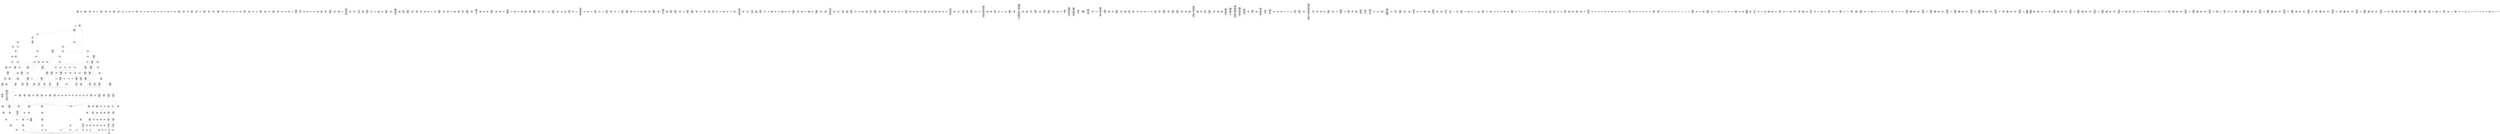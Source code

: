 /* Generated by GvGen v.1.0 (https://www.github.com/stricaud/gvgen) */

digraph G {
compound=true;
   node1 [label="[anywhere]"];
   node2 [label="# 0x0
PUSHX Data
PUSHX Data
MSTORE
CALLVALUE
ISZERO
PUSHX Data
JUMPI
"];
   node3 [label="# 0xc
PUSHX Data
REVERT
"];
   node4 [label="# 0x10
JUMPDEST
PUSHX LogicData
CALLDATASIZE
LT
PUSHX Data
JUMPI
"];
   node5 [label="# 0x1a
PUSHX Data
CALLDATALOAD
PUSHX BitData
SHR
PUSHX LogicData
GT
PUSHX Data
JUMPI
"];
   node6 [label="# 0x2b
PUSHX LogicData
GT
PUSHX Data
JUMPI
"];
   node7 [label="# 0x36
PUSHX LogicData
GT
PUSHX Data
JUMPI
"];
   node8 [label="# 0x41
PUSHX LogicData
EQ
PUSHX Data
JUMPI
"];
   node9 [label="# 0x4c
PUSHX LogicData
EQ
PUSHX Data
JUMPI
"];
   node10 [label="# 0x57
PUSHX LogicData
EQ
PUSHX Data
JUMPI
"];
   node11 [label="# 0x62
PUSHX LogicData
EQ
PUSHX Data
JUMPI
"];
   node12 [label="# 0x6d
PUSHX Data
JUMP
"];
   node13 [label="# 0x71
JUMPDEST
PUSHX LogicData
EQ
PUSHX Data
JUMPI
"];
   node14 [label="# 0x7d
PUSHX LogicData
EQ
PUSHX Data
JUMPI
"];
   node15 [label="# 0x88
PUSHX LogicData
EQ
PUSHX Data
JUMPI
"];
   node16 [label="# 0x93
PUSHX Data
JUMP
"];
   node17 [label="# 0x97
JUMPDEST
PUSHX LogicData
EQ
PUSHX Data
JUMPI
"];
   node18 [label="# 0xa3
PUSHX LogicData
EQ
PUSHX Data
JUMPI
"];
   node19 [label="# 0xae
PUSHX LogicData
EQ
PUSHX Data
JUMPI
"];
   node20 [label="# 0xb9
PUSHX LogicData
EQ
PUSHX Data
JUMPI
"];
   node21 [label="# 0xc4
PUSHX LogicData
EQ
PUSHX Data
JUMPI
"];
   node22 [label="# 0xcf
PUSHX LogicData
EQ
PUSHX Data
JUMPI
"];
   node23 [label="# 0xda
PUSHX Data
JUMP
"];
   node24 [label="# 0xde
JUMPDEST
PUSHX LogicData
GT
PUSHX Data
JUMPI
"];
   node25 [label="# 0xea
PUSHX LogicData
GT
PUSHX Data
JUMPI
"];
   node26 [label="# 0xf5
PUSHX LogicData
EQ
PUSHX Data
JUMPI
"];
   node27 [label="# 0x100
PUSHX LogicData
EQ
PUSHX Data
JUMPI
"];
   node28 [label="# 0x10b
PUSHX LogicData
EQ
PUSHX Data
JUMPI
"];
   node29 [label="# 0x116
PUSHX LogicData
EQ
PUSHX Data
JUMPI
"];
   node30 [label="# 0x121
PUSHX Data
JUMP
"];
   node31 [label="# 0x125
JUMPDEST
PUSHX LogicData
EQ
PUSHX Data
JUMPI
"];
   node32 [label="# 0x131
PUSHX LogicData
EQ
PUSHX Data
JUMPI
"];
   node33 [label="# 0x13c
PUSHX LogicData
EQ
PUSHX Data
JUMPI
"];
   node34 [label="# 0x147
PUSHX Data
JUMP
"];
   node35 [label="# 0x14b
JUMPDEST
PUSHX LogicData
EQ
PUSHX Data
JUMPI
"];
   node36 [label="# 0x157
PUSHX LogicData
EQ
PUSHX Data
JUMPI
"];
   node37 [label="# 0x162
PUSHX LogicData
EQ
PUSHX Data
JUMPI
"];
   node38 [label="# 0x16d
PUSHX LogicData
EQ
PUSHX Data
JUMPI
"];
   node39 [label="# 0x178
PUSHX LogicData
EQ
PUSHX Data
JUMPI
"];
   node40 [label="# 0x183
PUSHX LogicData
EQ
PUSHX Data
JUMPI
"];
   node41 [label="# 0x18e
JUMPDEST
PUSHX Data
REVERT
"];
   node42 [label="# 0x193
JUMPDEST
PUSHX Data
PUSHX ArithData
CALLDATASIZE
SUB
ADD
PUSHX Data
PUSHX Data
JUMP
"];
   node43 [label="# 0x1a8
JUMPDEST
PUSHX Data
JUMP
"];
   node44 [label="# 0x1ad
JUMPDEST
PUSHX MemData
MLOAD
PUSHX Data
PUSHX Data
JUMP
"];
   node45 [label="# 0x1ba
JUMPDEST
PUSHX MemData
MLOAD
SUB
RETURN
"];
   node46 [label="# 0x1c3
JUMPDEST
PUSHX Data
PUSHX ArithData
CALLDATASIZE
SUB
ADD
PUSHX Data
PUSHX Data
JUMP
"];
   node47 [label="# 0x1d8
JUMPDEST
PUSHX Data
JUMP
"];
   node48 [label="# 0x1dd
JUMPDEST
STOP
"];
   node49 [label="# 0x1df
JUMPDEST
PUSHX Data
PUSHX Data
JUMP
"];
   node50 [label="# 0x1e7
JUMPDEST
PUSHX MemData
MLOAD
PUSHX Data
PUSHX Data
JUMP
"];
   node51 [label="# 0x1f4
JUMPDEST
PUSHX MemData
MLOAD
SUB
RETURN
"];
   node52 [label="# 0x1fd
JUMPDEST
PUSHX Data
PUSHX ArithData
CALLDATASIZE
SUB
ADD
PUSHX Data
PUSHX Data
JUMP
"];
   node53 [label="# 0x212
JUMPDEST
PUSHX Data
JUMP
"];
   node54 [label="# 0x217
JUMPDEST
PUSHX MemData
MLOAD
PUSHX Data
PUSHX Data
JUMP
"];
   node55 [label="# 0x224
JUMPDEST
PUSHX MemData
MLOAD
SUB
RETURN
"];
   node56 [label="# 0x22d
JUMPDEST
PUSHX Data
PUSHX ArithData
CALLDATASIZE
SUB
ADD
PUSHX Data
PUSHX Data
JUMP
"];
   node57 [label="# 0x242
JUMPDEST
PUSHX Data
JUMP
"];
   node58 [label="# 0x247
JUMPDEST
STOP
"];
   node59 [label="# 0x249
JUMPDEST
PUSHX Data
PUSHX ArithData
CALLDATASIZE
SUB
ADD
PUSHX Data
PUSHX Data
JUMP
"];
   node60 [label="# 0x25e
JUMPDEST
PUSHX Data
JUMP
"];
   node61 [label="# 0x263
JUMPDEST
STOP
"];
   node62 [label="# 0x265
JUMPDEST
PUSHX Data
PUSHX Data
JUMP
"];
   node63 [label="# 0x26d
JUMPDEST
PUSHX MemData
MLOAD
PUSHX Data
PUSHX Data
JUMP
"];
   node64 [label="# 0x27a
JUMPDEST
PUSHX MemData
MLOAD
SUB
RETURN
"];
   node65 [label="# 0x283
JUMPDEST
PUSHX Data
PUSHX ArithData
CALLDATASIZE
SUB
ADD
PUSHX Data
PUSHX Data
JUMP
"];
   node66 [label="# 0x298
JUMPDEST
PUSHX Data
JUMP
"];
   node67 [label="# 0x29d
JUMPDEST
STOP
"];
   node68 [label="# 0x29f
JUMPDEST
PUSHX Data
PUSHX ArithData
CALLDATASIZE
SUB
ADD
PUSHX Data
PUSHX Data
JUMP
"];
   node69 [label="# 0x2b4
JUMPDEST
PUSHX Data
JUMP
"];
   node70 [label="# 0x2b9
JUMPDEST
STOP
"];
   node71 [label="# 0x2bb
JUMPDEST
PUSHX Data
PUSHX ArithData
CALLDATASIZE
SUB
ADD
PUSHX Data
PUSHX Data
JUMP
"];
   node72 [label="# 0x2d0
JUMPDEST
PUSHX Data
JUMP
"];
   node73 [label="# 0x2d5
JUMPDEST
STOP
"];
   node74 [label="# 0x2d7
JUMPDEST
PUSHX Data
PUSHX ArithData
CALLDATASIZE
SUB
ADD
PUSHX Data
PUSHX Data
JUMP
"];
   node75 [label="# 0x2ec
JUMPDEST
PUSHX Data
JUMP
"];
   node76 [label="# 0x2f1
JUMPDEST
STOP
"];
   node77 [label="# 0x2f3
JUMPDEST
PUSHX Data
PUSHX ArithData
CALLDATASIZE
SUB
ADD
PUSHX Data
PUSHX Data
JUMP
"];
   node78 [label="# 0x308
JUMPDEST
PUSHX Data
JUMP
"];
   node79 [label="# 0x30d
JUMPDEST
STOP
"];
   node80 [label="# 0x30f
JUMPDEST
PUSHX Data
PUSHX ArithData
CALLDATASIZE
SUB
ADD
PUSHX Data
PUSHX Data
JUMP
"];
   node81 [label="# 0x324
JUMPDEST
PUSHX Data
JUMP
"];
   node82 [label="# 0x329
JUMPDEST
PUSHX MemData
MLOAD
PUSHX Data
PUSHX Data
JUMP
"];
   node83 [label="# 0x336
JUMPDEST
PUSHX MemData
MLOAD
SUB
RETURN
"];
   node84 [label="# 0x33f
JUMPDEST
PUSHX Data
PUSHX ArithData
CALLDATASIZE
SUB
ADD
PUSHX Data
PUSHX Data
JUMP
"];
   node85 [label="# 0x354
JUMPDEST
PUSHX Data
JUMP
"];
   node86 [label="# 0x359
JUMPDEST
PUSHX MemData
MLOAD
PUSHX Data
PUSHX Data
JUMP
"];
   node87 [label="# 0x366
JUMPDEST
PUSHX MemData
MLOAD
SUB
RETURN
"];
   node88 [label="# 0x36f
JUMPDEST
PUSHX Data
PUSHX Data
JUMP
"];
   node89 [label="# 0x377
JUMPDEST
STOP
"];
   node90 [label="# 0x379
JUMPDEST
PUSHX Data
PUSHX Data
JUMP
"];
   node91 [label="# 0x381
JUMPDEST
PUSHX MemData
MLOAD
PUSHX Data
PUSHX Data
JUMP
"];
   node92 [label="# 0x38e
JUMPDEST
PUSHX MemData
MLOAD
SUB
RETURN
"];
   node93 [label="# 0x397
JUMPDEST
PUSHX Data
PUSHX Data
JUMP
"];
   node94 [label="# 0x39f
JUMPDEST
PUSHX MemData
MLOAD
PUSHX Data
PUSHX Data
JUMP
"];
   node95 [label="# 0x3ac
JUMPDEST
PUSHX MemData
MLOAD
SUB
RETURN
"];
   node96 [label="# 0x3b5
JUMPDEST
PUSHX Data
PUSHX Data
JUMP
"];
   node97 [label="# 0x3bd
JUMPDEST
PUSHX MemData
MLOAD
PUSHX Data
PUSHX Data
JUMP
"];
   node98 [label="# 0x3ca
JUMPDEST
PUSHX MemData
MLOAD
SUB
RETURN
"];
   node99 [label="# 0x3d3
JUMPDEST
PUSHX Data
PUSHX ArithData
CALLDATASIZE
SUB
ADD
PUSHX Data
PUSHX Data
JUMP
"];
   node100 [label="# 0x3e8
JUMPDEST
PUSHX Data
JUMP
"];
   node101 [label="# 0x3ed
JUMPDEST
STOP
"];
   node102 [label="# 0x3ef
JUMPDEST
PUSHX Data
PUSHX ArithData
CALLDATASIZE
SUB
ADD
PUSHX Data
PUSHX Data
JUMP
"];
   node103 [label="# 0x404
JUMPDEST
PUSHX Data
JUMP
"];
   node104 [label="# 0x409
JUMPDEST
STOP
"];
   node105 [label="# 0x40b
JUMPDEST
PUSHX Data
PUSHX ArithData
CALLDATASIZE
SUB
ADD
PUSHX Data
PUSHX Data
JUMP
"];
   node106 [label="# 0x420
JUMPDEST
PUSHX Data
JUMP
"];
   node107 [label="# 0x425
JUMPDEST
PUSHX MemData
MLOAD
PUSHX Data
PUSHX Data
JUMP
"];
   node108 [label="# 0x432
JUMPDEST
PUSHX MemData
MLOAD
SUB
RETURN
"];
   node109 [label="# 0x43b
JUMPDEST
PUSHX Data
PUSHX ArithData
CALLDATASIZE
SUB
ADD
PUSHX Data
PUSHX Data
JUMP
"];
   node110 [label="# 0x450
JUMPDEST
PUSHX Data
JUMP
"];
   node111 [label="# 0x455
JUMPDEST
STOP
"];
   node112 [label="# 0x457
JUMPDEST
PUSHX Data
PUSHX Data
JUMP
"];
   node113 [label="# 0x45f
JUMPDEST
PUSHX MemData
MLOAD
PUSHX Data
PUSHX Data
JUMP
"];
   node114 [label="# 0x46c
JUMPDEST
PUSHX MemData
MLOAD
SUB
RETURN
"];
   node115 [label="# 0x475
JUMPDEST
PUSHX Data
PUSHX ArithData
CALLDATASIZE
SUB
ADD
PUSHX Data
PUSHX Data
JUMP
"];
   node116 [label="# 0x48a
JUMPDEST
PUSHX Data
JUMP
"];
   node117 [label="# 0x48f
JUMPDEST
PUSHX MemData
MLOAD
PUSHX Data
PUSHX Data
JUMP
"];
   node118 [label="# 0x49c
JUMPDEST
PUSHX MemData
MLOAD
SUB
RETURN
"];
   node119 [label="# 0x4a5
JUMPDEST
PUSHX Data
PUSHX ArithData
CALLDATASIZE
SUB
ADD
PUSHX Data
PUSHX Data
JUMP
"];
   node120 [label="# 0x4ba
JUMPDEST
PUSHX Data
JUMP
"];
   node121 [label="# 0x4bf
JUMPDEST
STOP
"];
   node122 [label="# 0x4c1
JUMPDEST
PUSHX Data
PUSHX ArithData
CALLDATASIZE
SUB
ADD
PUSHX Data
PUSHX Data
JUMP
"];
   node123 [label="# 0x4d6
JUMPDEST
PUSHX Data
JUMP
"];
   node124 [label="# 0x4db
JUMPDEST
STOP
"];
   node125 [label="# 0x4dd
JUMPDEST
PUSHX Data
PUSHX BitData
PUSHX BitData
NOT
AND
PUSHX BitData
NOT
AND
EQ
PUSHX Data
JUMPI
"];
   node126 [label="# 0x546
PUSHX BitData
PUSHX BitData
NOT
AND
PUSHX BitData
NOT
AND
EQ
"];
   node127 [label="# 0x5a8
JUMPDEST
PUSHX Data
JUMPI
"];
   node128 [label="# 0x5ae
PUSHX Data
PUSHX Data
JUMP
"];
   node129 [label="# 0x5b7
JUMPDEST
"];
   node130 [label="# 0x5b8
JUMPDEST
JUMP
"];
   node131 [label="# 0x5bf
JUMPDEST
PUSHX Data
PUSHX Data
JUMP
"];
   node132 [label="# 0x5c7
JUMPDEST
PUSHX BitData
AND
PUSHX Data
PUSHX Data
JUMP
"];
   node133 [label="# 0x5e5
JUMPDEST
PUSHX BitData
AND
EQ
PUSHX Data
JUMPI
"];
   node134 [label="# 0x601
PUSHX MemData
MLOAD
PUSHX Data
MSTORE
PUSHX ArithData
ADD
PUSHX Data
PUSHX Data
JUMP
"];
   node135 [label="# 0x632
JUMPDEST
PUSHX MemData
MLOAD
SUB
REVERT
"];
   node136 [label="# 0x63b
JUMPDEST
PUSHX Data
PUSHX Data
PUSHX Data
JUMP
"];
   node137 [label="# 0x64c
JUMPDEST
JUMP
"];
   node138 [label="# 0x651
JUMPDEST
PUSHX Data
PUSHX StorData
SLOAD
PUSHX Data
PUSHX Data
JUMP
"];
   node139 [label="# 0x660
JUMPDEST
PUSHX ArithData
ADD
PUSHX ArithData
DIV
MUL
PUSHX ArithData
ADD
PUSHX MemData
MLOAD
ADD
PUSHX Data
MSTORE
MSTORE
PUSHX ArithData
ADD
SLOAD
PUSHX Data
PUSHX Data
JUMP
"];
   node140 [label="# 0x68c
JUMPDEST
ISZERO
PUSHX Data
JUMPI
"];
   node141 [label="# 0x693
PUSHX LogicData
LT
PUSHX Data
JUMPI
"];
   node142 [label="# 0x69b
PUSHX ArithData
SLOAD
DIV
MUL
MSTORE
PUSHX ArithData
ADD
PUSHX Data
JUMP
"];
   node143 [label="# 0x6ae
JUMPDEST
ADD
PUSHX Data
MSTORE
PUSHX Data
PUSHX Data
SHA3
"];
   node144 [label="# 0x6bc
JUMPDEST
SLOAD
MSTORE
PUSHX ArithData
ADD
PUSHX ArithData
ADD
GT
PUSHX Data
JUMPI
"];
   node145 [label="# 0x6d0
SUB
PUSHX BitData
AND
ADD
"];
   node146 [label="# 0x6d9
JUMPDEST
JUMP
"];
   node147 [label="# 0x6e3
JUMPDEST
PUSHX Data
PUSHX Data
PUSHX Data
JUMP
"];
   node148 [label="# 0x6ee
JUMPDEST
PUSHX Data
JUMPI
"];
   node149 [label="# 0x6f3
PUSHX MemData
MLOAD
PUSHX Data
MSTORE
PUSHX ArithData
ADD
PUSHX Data
PUSHX Data
JUMP
"];
   node150 [label="# 0x724
JUMPDEST
PUSHX MemData
MLOAD
SUB
REVERT
"];
   node151 [label="# 0x72d
JUMPDEST
PUSHX Data
PUSHX Data
PUSHX ArithData
MSTORE
PUSHX ArithData
ADD
MSTORE
PUSHX ArithData
ADD
PUSHX Data
SHA3
PUSHX ArithData
SLOAD
PUSHX ArithData
EXP
DIV
PUSHX BitData
AND
JUMP
"];
   node152 [label="# 0x76e
JUMPDEST
PUSHX Data
PUSHX Data
PUSHX Data
JUMP
"];
   node153 [label="# 0x779
JUMPDEST
PUSHX BitData
AND
PUSHX BitData
AND
SUB
PUSHX Data
JUMPI
"];
   node154 [label="# 0x7af
PUSHX MemData
MLOAD
PUSHX Data
MSTORE
PUSHX ArithData
ADD
PUSHX Data
PUSHX Data
JUMP
"];
   node155 [label="# 0x7e0
JUMPDEST
PUSHX MemData
MLOAD
SUB
REVERT
"];
   node156 [label="# 0x7e9
JUMPDEST
PUSHX BitData
AND
PUSHX Data
PUSHX Data
JUMP
"];
   node157 [label="# 0x808
JUMPDEST
PUSHX BitData
AND
EQ
PUSHX Data
JUMPI
"];
   node158 [label="# 0x825
PUSHX Data
PUSHX Data
PUSHX Data
JUMP
"];
   node159 [label="# 0x831
JUMPDEST
PUSHX Data
JUMP
"];
   node160 [label="# 0x836
JUMPDEST
"];
   node161 [label="# 0x837
JUMPDEST
PUSHX Data
JUMPI
"];
   node162 [label="# 0x83c
PUSHX MemData
MLOAD
PUSHX Data
MSTORE
PUSHX ArithData
ADD
PUSHX Data
PUSHX Data
JUMP
"];
   node163 [label="# 0x86d
JUMPDEST
PUSHX MemData
MLOAD
SUB
REVERT
"];
   node164 [label="# 0x876
JUMPDEST
PUSHX Data
PUSHX Data
JUMP
"];
   node165 [label="# 0x880
JUMPDEST
JUMP
"];
   node166 [label="# 0x885
JUMPDEST
PUSHX Data
PUSHX Data
JUMP
"];
   node167 [label="# 0x88d
JUMPDEST
PUSHX BitData
AND
PUSHX Data
PUSHX Data
JUMP
"];
   node168 [label="# 0x8ab
JUMPDEST
PUSHX BitData
AND
EQ
PUSHX Data
JUMPI
"];
   node169 [label="# 0x8c7
PUSHX MemData
MLOAD
PUSHX Data
MSTORE
PUSHX ArithData
ADD
PUSHX Data
PUSHX Data
JUMP
"];
   node170 [label="# 0x8f8
JUMPDEST
PUSHX MemData
MLOAD
SUB
REVERT
"];
   node171 [label="# 0x901
JUMPDEST
PUSHX StorData
PUSHX ArithData
PUSHX ArithData
EXP
SLOAD
PUSHX ArithData
MUL
NOT
AND
ISZERO
ISZERO
MUL
OR
SSTORE
JUMP
"];
   node172 [label="# 0x91e
JUMPDEST
PUSHX Data
PUSHX StorData
SLOAD
JUMP
"];
   node173 [label="# 0x928
JUMPDEST
PUSHX Data
PUSHX Data
PUSHX Data
JUMP
"];
   node174 [label="# 0x933
JUMPDEST
PUSHX Data
JUMP
"];
   node175 [label="# 0x939
JUMPDEST
PUSHX Data
JUMPI
"];
   node176 [label="# 0x93e
PUSHX MemData
MLOAD
PUSHX Data
MSTORE
PUSHX ArithData
ADD
PUSHX Data
PUSHX Data
JUMP
"];
   node177 [label="# 0x96f
JUMPDEST
PUSHX MemData
MLOAD
SUB
REVERT
"];
   node178 [label="# 0x978
JUMPDEST
PUSHX Data
PUSHX Data
JUMP
"];
   node179 [label="# 0x983
JUMPDEST
JUMP
"];
   node180 [label="# 0x988
JUMPDEST
PUSHX Data
PUSHX MemData
MLOAD
PUSHX ArithData
ADD
PUSHX Data
MSTORE
PUSHX Data
MSTORE
PUSHX Data
JUMP
"];
   node181 [label="# 0x9a3
JUMPDEST
JUMP
"];
   node182 [label="# 0x9a8
JUMPDEST
PUSHX Data
PUSHX Data
JUMP
"];
   node183 [label="# 0x9b1
JUMPDEST
JUMP
"];
   node184 [label="# 0x9b4
JUMPDEST
PUSHX Data
PUSHX Data
JUMP
"];
   node185 [label="# 0x9bc
JUMPDEST
PUSHX BitData
AND
PUSHX Data
PUSHX Data
JUMP
"];
   node186 [label="# 0x9da
JUMPDEST
PUSHX BitData
AND
EQ
PUSHX Data
JUMPI
"];
   node187 [label="# 0x9f6
PUSHX MemData
MLOAD
PUSHX Data
MSTORE
PUSHX ArithData
ADD
PUSHX Data
PUSHX Data
JUMP
"];
   node188 [label="# 0xa27
JUMPDEST
PUSHX MemData
MLOAD
SUB
REVERT
"];
   node189 [label="# 0xa30
JUMPDEST
EQ
ISZERO
PUSHX Data
JUMPI
"];
   node190 [label="# 0xa40
EQ
"];
   node191 [label="# 0xa4a
JUMPDEST
PUSHX Data
JUMPI
"];
   node192 [label="# 0xa4f
PUSHX MemData
MLOAD
PUSHX Data
MSTORE
PUSHX ArithData
ADD
PUSHX Data
PUSHX Data
JUMP
"];
   node193 [label="# 0xa80
JUMPDEST
PUSHX MemData
MLOAD
SUB
REVERT
"];
   node194 [label="# 0xa89
JUMPDEST
PUSHX Data
"];
   node195 [label="# 0xa8c
JUMPDEST
LT
ISZERO
PUSHX Data
JUMPI
"];
   node196 [label="# 0xa98
PUSHX BitData
PUSHX BitData
AND
PUSHX Data
PUSHX Data
LT
PUSHX Data
JUMPI
"];
   node197 [label="# 0xabe
PUSHX Data
PUSHX Data
JUMP
"];
   node198 [label="# 0xac5
JUMPDEST
"];
   node199 [label="# 0xac6
JUMPDEST
PUSHX ArithData
MUL
ADD
CALLDATALOAD
MSTORE
PUSHX ArithData
ADD
MSTORE
PUSHX ArithData
ADD
PUSHX Data
SHA3
PUSHX ArithData
SLOAD
PUSHX ArithData
EXP
DIV
PUSHX BitData
AND
PUSHX BitData
AND
SUB
PUSHX Data
JUMPI
"];
   node200 [label="# 0xb18
LT
PUSHX Data
JUMPI
"];
   node201 [label="# 0xb22
PUSHX Data
PUSHX Data
JUMP
"];
   node202 [label="# 0xb29
JUMPDEST
"];
   node203 [label="# 0xb2a
JUMPDEST
PUSHX ArithData
MUL
ADD
CALLDATALOAD
LT
PUSHX Data
JUMPI
"];
   node204 [label="# 0xb3c
PUSHX Data
PUSHX Data
JUMP
"];
   node205 [label="# 0xb43
JUMPDEST
"];
   node206 [label="# 0xb44
JUMPDEST
PUSHX ArithData
MUL
ADD
PUSHX ArithData
ADD
PUSHX Data
PUSHX Data
JUMP
"];
   node207 [label="# 0xb59
JUMPDEST
PUSHX BitData
AND
LT
PUSHX Data
JUMPI
"];
   node208 [label="# 0xb7a
PUSHX Data
PUSHX Data
JUMP
"];
   node209 [label="# 0xb81
JUMPDEST
"];
   node210 [label="# 0xb82
JUMPDEST
PUSHX ArithData
MUL
ADD
PUSHX ArithData
ADD
PUSHX Data
PUSHX Data
JUMP
"];
   node211 [label="# 0xb97
JUMPDEST
PUSHX BitData
AND
PUSHX Data
PUSHX MemData
MLOAD
PUSHX MemData
MLOAD
SUB
LOGX
"];
   node212 [label="# 0xbda
JUMPDEST
PUSHX Data
PUSHX Data
JUMP
"];
   node213 [label="# 0xbe5
JUMPDEST
PUSHX Data
JUMP
"];
   node214 [label="# 0xbed
JUMPDEST
JUMP
"];
   node215 [label="# 0xbf6
JUMPDEST
PUSHX Data
PUSHX Data
JUMP
"];
   node216 [label="# 0xbfe
JUMPDEST
PUSHX BitData
AND
PUSHX Data
PUSHX Data
JUMP
"];
   node217 [label="# 0xc1c
JUMPDEST
PUSHX BitData
AND
EQ
PUSHX Data
JUMPI
"];
   node218 [label="# 0xc38
PUSHX MemData
MLOAD
PUSHX Data
MSTORE
PUSHX ArithData
ADD
PUSHX Data
PUSHX Data
JUMP
"];
   node219 [label="# 0xc69
JUMPDEST
PUSHX MemData
MLOAD
SUB
REVERT
"];
   node220 [label="# 0xc72
JUMPDEST
PUSHX StorData
PUSHX ArithData
PUSHX ArithData
EXP
SLOAD
PUSHX ArithData
MUL
NOT
AND
PUSHX BitData
AND
MUL
OR
SSTORE
JUMP
"];
   node221 [label="# 0xcb6
JUMPDEST
PUSHX Data
PUSHX Data
PUSHX Data
JUMP
"];
   node222 [label="# 0xcc2
JUMPDEST
PUSHX BitData
PUSHX BitData
AND
PUSHX BitData
AND
SUB
PUSHX Data
JUMPI
"];
   node223 [label="# 0xcf9
PUSHX MemData
MLOAD
PUSHX Data
MSTORE
PUSHX ArithData
ADD
PUSHX Data
PUSHX Data
JUMP
"];
   node224 [label="# 0xd2a
JUMPDEST
PUSHX MemData
MLOAD
SUB
REVERT
"];
   node225 [label="# 0xd33
JUMPDEST
JUMP
"];
   node226 [label="# 0xd3c
JUMPDEST
PUSHX BitData
PUSHX BitData
AND
PUSHX BitData
AND
SUB
PUSHX Data
JUMPI
"];
   node227 [label="# 0xd72
PUSHX MemData
MLOAD
PUSHX Data
MSTORE
PUSHX ArithData
ADD
PUSHX Data
PUSHX Data
JUMP
"];
   node228 [label="# 0xda3
JUMPDEST
PUSHX MemData
MLOAD
SUB
REVERT
"];
   node229 [label="# 0xdac
JUMPDEST
PUSHX Data
"];
   node230 [label="# 0xdb0
JUMPDEST
PUSHX StorData
SLOAD
GT
PUSHX Data
JUMPI
"];
   node231 [label="# 0xdba
PUSHX BitData
AND
PUSHX Data
PUSHX Data
JUMP
"];
   node232 [label="# 0xdd9
JUMPDEST
PUSHX BitData
AND
SUB
PUSHX Data
JUMPI
"];
   node233 [label="# 0xdf5
PUSHX Data
PUSHX Data
JUMP
"];
   node234 [label="# 0xdff
JUMPDEST
"];
   node235 [label="# 0xe03
JUMPDEST
PUSHX Data
PUSHX Data
JUMP
"];
   node236 [label="# 0xe0e
JUMPDEST
PUSHX Data
JUMP
"];
   node237 [label="# 0xe16
JUMPDEST
JUMP
"];
   node238 [label="# 0xe20
JUMPDEST
PUSHX Data
PUSHX Data
JUMP
"];
   node239 [label="# 0xe28
JUMPDEST
PUSHX BitData
AND
PUSHX Data
PUSHX Data
JUMP
"];
   node240 [label="# 0xe46
JUMPDEST
PUSHX BitData
AND
EQ
PUSHX Data
JUMPI
"];
   node241 [label="# 0xe62
PUSHX MemData
MLOAD
PUSHX Data
MSTORE
PUSHX ArithData
ADD
PUSHX Data
PUSHX Data
JUMP
"];
   node242 [label="# 0xe93
JUMPDEST
PUSHX MemData
MLOAD
SUB
REVERT
"];
   node243 [label="# 0xe9c
JUMPDEST
PUSHX Data
PUSHX Data
PUSHX Data
JUMP
"];
   node244 [label="# 0xea6
JUMPDEST
JUMP
"];
   node245 [label="# 0xea8
JUMPDEST
PUSHX Data
PUSHX Data
PUSHX Data
JUMP
"];
   node246 [label="# 0xeb2
JUMPDEST
PUSHX BitData
AND
PUSHX Data
SLOAD
PUSHX ArithData
EXP
DIV
PUSHX BitData
AND
PUSHX BitData
AND
EQ
JUMP
"];
   node247 [label="# 0xf05
JUMPDEST
PUSHX StorData
PUSHX ArithData
SLOAD
PUSHX ArithData
EXP
DIV
PUSHX BitData
AND
JUMP
"];
   node248 [label="# 0xf2e
JUMPDEST
PUSHX Data
PUSHX StorData
SLOAD
PUSHX Data
PUSHX Data
JUMP
"];
   node249 [label="# 0xf3d
JUMPDEST
PUSHX ArithData
ADD
PUSHX ArithData
DIV
MUL
PUSHX ArithData
ADD
PUSHX MemData
MLOAD
ADD
PUSHX Data
MSTORE
MSTORE
PUSHX ArithData
ADD
SLOAD
PUSHX Data
PUSHX Data
JUMP
"];
   node250 [label="# 0xf69
JUMPDEST
ISZERO
PUSHX Data
JUMPI
"];
   node251 [label="# 0xf70
PUSHX LogicData
LT
PUSHX Data
JUMPI
"];
   node252 [label="# 0xf78
PUSHX ArithData
SLOAD
DIV
MUL
MSTORE
PUSHX ArithData
ADD
PUSHX Data
JUMP
"];
   node253 [label="# 0xf8b
JUMPDEST
ADD
PUSHX Data
MSTORE
PUSHX Data
PUSHX Data
SHA3
"];
   node254 [label="# 0xf99
JUMPDEST
SLOAD
MSTORE
PUSHX ArithData
ADD
PUSHX ArithData
ADD
GT
PUSHX Data
JUMPI
"];
   node255 [label="# 0xfad
SUB
PUSHX BitData
AND
ADD
"];
   node256 [label="# 0xfb6
JUMPDEST
JUMP
"];
   node257 [label="# 0xfc0
JUMPDEST
PUSHX Data
PUSHX Data
PUSHX Data
JUMP
"];
   node258 [label="# 0xfcb
JUMPDEST
PUSHX Data
JUMP
"];
   node259 [label="# 0xfd2
JUMPDEST
JUMP
"];
   node260 [label="# 0xfd6
JUMPDEST
PUSHX Data
PUSHX Data
PUSHX Data
JUMP
"];
   node261 [label="# 0xfe1
JUMPDEST
PUSHX Data
JUMP
"];
   node262 [label="# 0xfe7
JUMPDEST
PUSHX Data
JUMPI
"];
   node263 [label="# 0xfec
PUSHX MemData
MLOAD
PUSHX Data
MSTORE
PUSHX ArithData
ADD
PUSHX Data
PUSHX Data
JUMP
"];
   node264 [label="# 0x101d
JUMPDEST
PUSHX MemData
MLOAD
SUB
REVERT
"];
   node265 [label="# 0x1026
JUMPDEST
PUSHX Data
PUSHX Data
JUMP
"];
   node266 [label="# 0x1032
JUMPDEST
JUMP
"];
   node267 [label="# 0x1038
JUMPDEST
PUSHX Data
PUSHX Data
PUSHX Data
JUMP
"];
   node268 [label="# 0x1043
JUMPDEST
PUSHX Data
JUMPI
"];
   node269 [label="# 0x1048
PUSHX MemData
MLOAD
PUSHX Data
MSTORE
PUSHX ArithData
ADD
PUSHX Data
PUSHX Data
JUMP
"];
   node270 [label="# 0x1079
JUMPDEST
PUSHX MemData
MLOAD
SUB
REVERT
"];
   node271 [label="# 0x1082
JUMPDEST
PUSHX StorData
SLOAD
PUSHX Data
PUSHX Data
JUMP
"];
   node272 [label="# 0x108f
JUMPDEST
PUSHX ArithData
ADD
PUSHX ArithData
DIV
MUL
PUSHX ArithData
ADD
PUSHX MemData
MLOAD
ADD
PUSHX Data
MSTORE
MSTORE
PUSHX ArithData
ADD
SLOAD
PUSHX Data
PUSHX Data
JUMP
"];
   node273 [label="# 0x10bb
JUMPDEST
ISZERO
PUSHX Data
JUMPI
"];
   node274 [label="# 0x10c2
PUSHX LogicData
LT
PUSHX Data
JUMPI
"];
   node275 [label="# 0x10ca
PUSHX ArithData
SLOAD
DIV
MUL
MSTORE
PUSHX ArithData
ADD
PUSHX Data
JUMP
"];
   node276 [label="# 0x10dd
JUMPDEST
ADD
PUSHX Data
MSTORE
PUSHX Data
PUSHX Data
SHA3
"];
   node277 [label="# 0x10eb
JUMPDEST
SLOAD
MSTORE
PUSHX ArithData
ADD
PUSHX ArithData
ADD
GT
PUSHX Data
JUMPI
"];
   node278 [label="# 0x10ff
SUB
PUSHX BitData
AND
ADD
"];
   node279 [label="# 0x1108
JUMPDEST
JUMP
"];
   node280 [label="# 0x1114
JUMPDEST
PUSHX Data
PUSHX Data
JUMP
"];
   node281 [label="# 0x111c
JUMPDEST
PUSHX BitData
AND
PUSHX Data
PUSHX Data
JUMP
"];
   node282 [label="# 0x113a
JUMPDEST
PUSHX BitData
AND
EQ
PUSHX Data
JUMPI
"];
   node283 [label="# 0x1156
PUSHX MemData
MLOAD
PUSHX Data
MSTORE
PUSHX ArithData
ADD
PUSHX Data
PUSHX Data
JUMP
"];
   node284 [label="# 0x1187
JUMPDEST
PUSHX MemData
MLOAD
SUB
REVERT
"];
   node285 [label="# 0x1190
JUMPDEST
PUSHX Data
PUSHX StorData
SLOAD
PUSHX Data
PUSHX Data
JUMP
"];
   node286 [label="# 0x11a6
JUMPDEST
PUSHX Data
SSTORE
PUSHX Data
"];
   node287 [label="# 0x11af
JUMPDEST
LT
ISZERO
PUSHX Data
JUMPI
"];
   node288 [label="# 0x11bb
PUSHX Data
LT
PUSHX Data
JUMPI
"];
   node289 [label="# 0x11c8
PUSHX Data
PUSHX Data
JUMP
"];
   node290 [label="# 0x11cf
JUMPDEST
"];
   node291 [label="# 0x11d0
JUMPDEST
PUSHX ArithData
MUL
ADD
PUSHX ArithData
ADD
PUSHX Data
PUSHX Data
JUMP
"];
   node292 [label="# 0x11e5
JUMPDEST
PUSHX Data
PUSHX Data
JUMP
"];
   node293 [label="# 0x11f1
JUMPDEST
PUSHX Data
JUMP
"];
   node294 [label="# 0x11f6
JUMPDEST
PUSHX Data
PUSHX Data
JUMP
"];
   node295 [label="# 0x1201
JUMPDEST
PUSHX Data
JUMP
"];
   node296 [label="# 0x1209
JUMPDEST
PUSHX StorData
SLOAD
PUSHX Data
PUSHX Data
PUSHX Data
JUMP
"];
   node297 [label="# 0x121e
JUMPDEST
PUSHX Data
PUSHX Data
JUMP
"];
   node298 [label="# 0x1228
JUMPDEST
GT
ISZERO
PUSHX Data
JUMPI
"];
   node299 [label="# 0x122f
PUSHX Data
PUSHX Data
PUSHX Data
JUMP
"];
   node300 [label="# 0x123f
JUMPDEST
PUSHX Data
PUSHX Data
JUMP
"];
   node301 [label="# 0x1249
JUMPDEST
PUSHX Data
SSTORE
"];
   node302 [label="# 0x1250
JUMPDEST
JUMP
"];
   node303 [label="# 0x1255
JUMPDEST
PUSHX Data
PUSHX StorData
SLOAD
PUSHX Data
PUSHX Data
JUMP
"];
   node304 [label="# 0x1264
JUMPDEST
PUSHX ArithData
ADD
PUSHX ArithData
DIV
MUL
PUSHX ArithData
ADD
PUSHX MemData
MLOAD
ADD
PUSHX Data
MSTORE
MSTORE
PUSHX ArithData
ADD
SLOAD
PUSHX Data
PUSHX Data
JUMP
"];
   node305 [label="# 0x1290
JUMPDEST
ISZERO
PUSHX Data
JUMPI
"];
   node306 [label="# 0x1297
PUSHX LogicData
LT
PUSHX Data
JUMPI
"];
   node307 [label="# 0x129f
PUSHX ArithData
SLOAD
DIV
MUL
MSTORE
PUSHX ArithData
ADD
PUSHX Data
JUMP
"];
   node308 [label="# 0x12b2
JUMPDEST
ADD
PUSHX Data
MSTORE
PUSHX Data
PUSHX Data
SHA3
"];
   node309 [label="# 0x12c0
JUMPDEST
SLOAD
MSTORE
PUSHX ArithData
ADD
PUSHX ArithData
ADD
GT
PUSHX Data
JUMPI
"];
   node310 [label="# 0x12d4
SUB
PUSHX BitData
AND
ADD
"];
   node311 [label="# 0x12dd
JUMPDEST
JUMP
"];
   node312 [label="# 0x12e7
JUMPDEST
PUSHX Data
PUSHX Data
PUSHX ArithData
PUSHX BitData
AND
PUSHX BitData
AND
MSTORE
PUSHX ArithData
ADD
MSTORE
PUSHX ArithData
ADD
PUSHX Data
SHA3
PUSHX ArithData
PUSHX BitData
AND
PUSHX BitData
AND
MSTORE
PUSHX ArithData
ADD
MSTORE
PUSHX ArithData
ADD
PUSHX Data
SHA3
PUSHX ArithData
SLOAD
PUSHX ArithData
EXP
DIV
PUSHX BitData
AND
JUMP
"];
   node313 [label="# 0x137b
JUMPDEST
PUSHX Data
PUSHX Data
PUSHX Data
JUMP
"];
   node314 [label="# 0x1386
JUMPDEST
PUSHX Data
PUSHX Data
JUMP
"];
   node315 [label="# 0x1390
JUMPDEST
PUSHX BitData
AND
PUSHX BitData
AND
EQ
PUSHX Data
JUMPI
"];
   node316 [label="# 0x13c4
PUSHX Data
PUSHX Data
JUMP
"];
   node317 [label="# 0x13cc
JUMPDEST
"];
   node318 [label="# 0x13cd
JUMPDEST
PUSHX Data
JUMPI
"];
   node319 [label="# 0x13d2
PUSHX MemData
MLOAD
PUSHX Data
MSTORE
PUSHX ArithData
ADD
PUSHX Data
PUSHX Data
JUMP
"];
   node320 [label="# 0x1403
JUMPDEST
PUSHX MemData
MLOAD
SUB
REVERT
"];
   node321 [label="# 0x140c
JUMPDEST
PUSHX LogicData
PUSHX Data
PUSHX ArithData
MSTORE
PUSHX ArithData
ADD
MSTORE
PUSHX ArithData
ADD
PUSHX Data
SHA3
PUSHX ArithData
PUSHX ArithData
EXP
SLOAD
PUSHX ArithData
MUL
NOT
AND
ISZERO
ISZERO
MUL
OR
SSTORE
PUSHX Data
PUSHX ArithData
MSTORE
PUSHX ArithData
ADD
MSTORE
PUSHX ArithData
ADD
PUSHX Data
SHA3
PUSHX ArithData
PUSHX ArithData
EXP
SLOAD
PUSHX ArithData
MUL
NOT
AND
PUSHX BitData
AND
MUL
OR
SSTORE
JUMP
"];
   node322 [label="# 0x148e
JUMPDEST
PUSHX Data
PUSHX Data
JUMP
"];
   node323 [label="# 0x1496
JUMPDEST
PUSHX BitData
AND
PUSHX Data
PUSHX Data
JUMP
"];
   node324 [label="# 0x14b4
JUMPDEST
PUSHX BitData
AND
EQ
PUSHX Data
JUMPI
"];
   node325 [label="# 0x14d0
PUSHX MemData
MLOAD
PUSHX Data
MSTORE
PUSHX ArithData
ADD
PUSHX Data
PUSHX Data
JUMP
"];
   node326 [label="# 0x1501
JUMPDEST
PUSHX MemData
MLOAD
SUB
REVERT
"];
   node327 [label="# 0x150a
JUMPDEST
PUSHX BitData
PUSHX BitData
AND
PUSHX BitData
AND
SUB
PUSHX Data
JUMPI
"];
   node328 [label="# 0x153f
PUSHX MemData
MLOAD
PUSHX Data
MSTORE
PUSHX ArithData
ADD
PUSHX Data
PUSHX Data
JUMP
"];
   node329 [label="# 0x1570
JUMPDEST
PUSHX MemData
MLOAD
SUB
REVERT
"];
   node330 [label="# 0x1579
JUMPDEST
PUSHX Data
PUSHX Data
JUMP
"];
   node331 [label="# 0x1582
JUMPDEST
JUMP
"];
   node332 [label="# 0x1585
JUMPDEST
PUSHX Data
PUSHX BitData
PUSHX BitData
NOT
AND
PUSHX BitData
NOT
AND
EQ
JUMP
"];
   node333 [label="# 0x15ef
JUMPDEST
PUSHX Data
CALLER
JUMP
"];
   node334 [label="# 0x15f7
JUMPDEST
PUSHX BitData
PUSHX BitData
AND
PUSHX Data
PUSHX ArithData
MSTORE
PUSHX ArithData
ADD
MSTORE
PUSHX ArithData
ADD
PUSHX Data
SHA3
PUSHX ArithData
SLOAD
PUSHX ArithData
EXP
DIV
PUSHX BitData
AND
PUSHX BitData
AND
EQ
ISZERO
PUSHX Data
JUMPI
"];
   node335 [label="# 0x1662
PUSHX BitData
PUSHX BitData
AND
PUSHX StorData
PUSHX ArithData
SLOAD
PUSHX ArithData
EXP
DIV
PUSHX BitData
AND
PUSHX BitData
AND
PUSHX BitData
PUSHX MemData
MLOAD
PUSHX BitData
AND
PUSHX BitData
SHL
MSTORE
PUSHX ArithData
ADD
PUSHX Data
PUSHX Data
JUMP
"];
   node336 [label="# 0x16d5
JUMPDEST
PUSHX Data
PUSHX MemData
MLOAD
SUB
GAS
STATICCALL
ISZERO
ISZERO
PUSHX Data
JUMPI
"];
   node337 [label="# 0x16e9
RETURNDATASIZE
PUSHX Data
RETURNDATACOPY
RETURNDATASIZE
PUSHX Data
REVERT
"];
   node338 [label="# 0x16f2
JUMPDEST
PUSHX MemData
MLOAD
RETURNDATASIZE
PUSHX BitData
NOT
PUSHX ArithData
ADD
AND
ADD
PUSHX Data
MSTORE
ADD
PUSHX Data
PUSHX Data
JUMP
"];
   node339 [label="# 0x1716
JUMPDEST
PUSHX BitData
AND
EQ
ISZERO
"];
   node340 [label="# 0x172f
JUMPDEST
JUMP
"];
   node341 [label="# 0x1736
JUMPDEST
PUSHX Data
PUSHX ArithData
MSTORE
PUSHX ArithData
ADD
MSTORE
PUSHX ArithData
ADD
PUSHX Data
SHA3
PUSHX ArithData
PUSHX ArithData
EXP
SLOAD
PUSHX ArithData
MUL
NOT
AND
PUSHX BitData
AND
MUL
OR
SSTORE
PUSHX BitData
AND
PUSHX Data
PUSHX Data
JUMP
"];
   node342 [label="# 0x17a9
JUMPDEST
PUSHX BitData
AND
PUSHX Data
PUSHX MemData
MLOAD
PUSHX MemData
MLOAD
SUB
LOGX
JUMP
"];
   node343 [label="# 0x17ef
JUMPDEST
PUSHX Data
PUSHX Data
PUSHX Data
JUMP
"];
   node344 [label="# 0x17fa
JUMPDEST
PUSHX Data
JUMPI
"];
   node345 [label="# 0x17ff
PUSHX MemData
MLOAD
PUSHX Data
MSTORE
PUSHX ArithData
ADD
PUSHX Data
PUSHX Data
JUMP
"];
   node346 [label="# 0x1830
JUMPDEST
PUSHX MemData
MLOAD
SUB
REVERT
"];
   node347 [label="# 0x1839
JUMPDEST
PUSHX Data
PUSHX Data
PUSHX Data
JUMP
"];
   node348 [label="# 0x1844
JUMPDEST
PUSHX BitData
AND
PUSHX BitData
AND
EQ
PUSHX Data
JUMPI
"];
   node349 [label="# 0x187b
PUSHX BitData
AND
PUSHX Data
PUSHX Data
JUMP
"];
   node350 [label="# 0x189b
JUMPDEST
PUSHX BitData
AND
EQ
"];
   node351 [label="# 0x18b3
JUMPDEST
PUSHX Data
JUMPI
"];
   node352 [label="# 0x18b9
PUSHX Data
PUSHX Data
JUMP
"];
   node353 [label="# 0x18c3
JUMPDEST
"];
   node354 [label="# 0x18c4
JUMPDEST
JUMP
"];
   node355 [label="# 0x18cd
JUMPDEST
PUSHX BitData
AND
PUSHX Data
PUSHX Data
JUMP
"];
   node356 [label="# 0x18ed
JUMPDEST
PUSHX BitData
AND
EQ
PUSHX Data
JUMPI
"];
   node357 [label="# 0x1909
PUSHX MemData
MLOAD
PUSHX Data
MSTORE
PUSHX ArithData
ADD
PUSHX Data
PUSHX Data
JUMP
"];
   node358 [label="# 0x193a
JUMPDEST
PUSHX MemData
MLOAD
SUB
REVERT
"];
   node359 [label="# 0x1943
JUMPDEST
PUSHX BitData
PUSHX BitData
AND
PUSHX BitData
AND
SUB
PUSHX Data
JUMPI
"];
   node360 [label="# 0x1978
PUSHX MemData
MLOAD
PUSHX Data
MSTORE
PUSHX ArithData
ADD
PUSHX Data
PUSHX Data
JUMP
"];
   node361 [label="# 0x19a9
JUMPDEST
PUSHX MemData
MLOAD
SUB
REVERT
"];
   node362 [label="# 0x19b2
JUMPDEST
PUSHX Data
PUSHX Data
JUMP
"];
   node363 [label="# 0x19bd
JUMPDEST
PUSHX Data
PUSHX Data
PUSHX Data
JUMP
"];
   node364 [label="# 0x19c8
JUMPDEST
PUSHX Data
PUSHX ArithData
MSTORE
PUSHX ArithData
ADD
MSTORE
PUSHX ArithData
ADD
PUSHX Data
SHA3
PUSHX ArithData
PUSHX ArithData
EXP
SLOAD
PUSHX ArithData
MUL
NOT
AND
PUSHX BitData
AND
MUL
OR
SSTORE
PUSHX BitData
AND
PUSHX BitData
AND
PUSHX Data
PUSHX MemData
MLOAD
PUSHX MemData
MLOAD
SUB
LOGX
JUMP
"];
   node365 [label="# 0x1a7a
JUMPDEST
PUSHX Data
PUSHX Data
PUSHX Data
JUMP
"];
   node366 [label="# 0x1a85
JUMPDEST
PUSHX Data
PUSHX Data
JUMP
"];
   node367 [label="# 0x1a8f
JUMPDEST
PUSHX BitData
AND
PUSHX BitData
AND
EQ
PUSHX Data
JUMPI
"];
   node368 [label="# 0x1ac2
PUSHX MemData
MLOAD
PUSHX Data
MSTORE
PUSHX ArithData
ADD
PUSHX Data
PUSHX Data
JUMP
"];
   node369 [label="# 0x1af3
JUMPDEST
PUSHX MemData
MLOAD
SUB
REVERT
"];
   node370 [label="# 0x1afc
JUMPDEST
PUSHX Data
PUSHX Data
PUSHX Data
JUMP
"];
   node371 [label="# 0x1b08
JUMPDEST
PUSHX Data
PUSHX Data
PUSHX Data
JUMP
"];
   node372 [label="# 0x1b13
JUMPDEST
PUSHX Data
PUSHX ArithData
MSTORE
PUSHX ArithData
ADD
MSTORE
PUSHX ArithData
ADD
PUSHX Data
SHA3
PUSHX ArithData
SLOAD
PUSHX ArithData
EXP
DIV
PUSHX BitData
AND
PUSHX Data
JUMPI
"];
   node373 [label="# 0x1b39
PUSHX LogicData
PUSHX Data
PUSHX ArithData
MSTORE
PUSHX ArithData
ADD
MSTORE
PUSHX ArithData
ADD
PUSHX Data
SHA3
PUSHX ArithData
PUSHX ArithData
EXP
SLOAD
PUSHX ArithData
MUL
NOT
AND
ISZERO
ISZERO
MUL
OR
SSTORE
"];
   node374 [label="# 0x1b65
JUMPDEST
PUSHX ArithData
PUSHX StorData
PUSHX Data
SLOAD
SUB
SSTORE
PUSHX Data
PUSHX ArithData
MSTORE
PUSHX ArithData
ADD
MSTORE
PUSHX ArithData
ADD
PUSHX Data
SHA3
PUSHX ArithData
PUSHX ArithData
EXP
SLOAD
PUSHX ArithData
MUL
NOT
AND
SSTORE
PUSHX BitData
PUSHX BitData
AND
PUSHX BitData
AND
PUSHX Data
PUSHX MemData
MLOAD
PUSHX MemData
MLOAD
SUB
LOGX
JUMP
"];
   node375 [label="# 0x1c0c
JUMPDEST
PUSHX Data
PUSHX Data
PUSHX ArithData
MSTORE
PUSHX ArithData
ADD
MSTORE
PUSHX ArithData
ADD
PUSHX Data
SHA3
PUSHX ArithData
SLOAD
PUSHX ArithData
EXP
DIV
PUSHX BitData
AND
PUSHX BitData
PUSHX BitData
AND
PUSHX BitData
AND
EQ
ISZERO
PUSHX Data
JUMPI
"];
   node376 [label="# 0x1c7c
PUSHX Data
PUSHX ArithData
MSTORE
PUSHX ArithData
ADD
MSTORE
PUSHX ArithData
ADD
PUSHX Data
SHA3
PUSHX ArithData
SLOAD
PUSHX ArithData
EXP
DIV
PUSHX BitData
AND
ISZERO
"];
   node377 [label="# 0x1c9f
JUMPDEST
ISZERO
PUSHX Data
JUMPI
"];
   node378 [label="# 0x1ca6
PUSHX StorData
PUSHX ArithData
SLOAD
PUSHX ArithData
EXP
DIV
PUSHX BitData
AND
ISZERO
"];
   node379 [label="# 0x1cb8
JUMPDEST
ISZERO
PUSHX Data
JUMPI
"];
   node380 [label="# 0x1cbe
PUSHX StorData
PUSHX ArithData
SLOAD
PUSHX ArithData
EXP
DIV
PUSHX BitData
AND
PUSHX BitData
AND
PUSHX BitData
PUSHX MemData
MLOAD
PUSHX BitData
AND
PUSHX BitData
SHL
MSTORE
PUSHX ArithData
ADD
PUSHX Data
PUSHX Data
JUMP
"];
   node381 [label="# 0x1d18
JUMPDEST
PUSHX Data
PUSHX MemData
MLOAD
SUB
GAS
STATICCALL
ISZERO
PUSHX Data
JUMPI
"];
   node382 [label="# 0x1d2f
PUSHX MemData
MLOAD
RETURNDATASIZE
PUSHX BitData
NOT
PUSHX ArithData
ADD
AND
ADD
PUSHX Data
MSTORE
ADD
PUSHX Data
PUSHX Data
JUMP
"];
   node383 [label="# 0x1d4f
JUMPDEST
PUSHX Data
"];
   node384 [label="# 0x1d52
JUMPDEST
PUSHX Data
JUMPI
"];
   node385 [label="# 0x1d57
PUSHX Data
PUSHX Data
JUMP
"];
   node386 [label="# 0x1d5f
JUMPDEST
"];
   node387 [label="# 0x1d64
JUMPDEST
"];
   node388 [label="# 0x1d65
JUMPDEST
JUMP
"];
   node389 [label="# 0x1d6e
JUMPDEST
PUSHX StorData
PUSHX ArithData
SLOAD
PUSHX ArithData
EXP
DIV
PUSHX BitData
AND
PUSHX Data
PUSHX ArithData
EXP
SLOAD
PUSHX ArithData
MUL
NOT
AND
PUSHX BitData
AND
MUL
OR
SSTORE
PUSHX BitData
AND
PUSHX BitData
AND
PUSHX Data
PUSHX MemData
MLOAD
PUSHX MemData
MLOAD
SUB
LOGX
JUMP
"];
   node390 [label="# 0x1e32
JUMPDEST
PUSHX BitData
AND
PUSHX BitData
AND
SUB
PUSHX Data
JUMPI
"];
   node391 [label="# 0x1e66
PUSHX MemData
MLOAD
PUSHX Data
MSTORE
PUSHX ArithData
ADD
PUSHX Data
PUSHX Data
JUMP
"];
   node392 [label="# 0x1e97
JUMPDEST
PUSHX MemData
MLOAD
SUB
REVERT
"];
   node393 [label="# 0x1ea0
JUMPDEST
PUSHX Data
PUSHX ArithData
PUSHX BitData
AND
PUSHX BitData
AND
MSTORE
PUSHX ArithData
ADD
MSTORE
PUSHX ArithData
ADD
PUSHX Data
SHA3
PUSHX ArithData
PUSHX BitData
AND
PUSHX BitData
AND
MSTORE
PUSHX ArithData
ADD
MSTORE
PUSHX ArithData
ADD
PUSHX Data
SHA3
PUSHX ArithData
PUSHX ArithData
EXP
SLOAD
PUSHX ArithData
MUL
NOT
AND
ISZERO
ISZERO
MUL
OR
SSTORE
PUSHX BitData
AND
PUSHX BitData
AND
PUSHX Data
PUSHX MemData
MLOAD
PUSHX Data
PUSHX Data
JUMP
"];
   node394 [label="# 0x1f91
JUMPDEST
PUSHX MemData
MLOAD
SUB
LOGX
JUMP
"];
   node395 [label="# 0x1f9e
JUMPDEST
PUSHX Data
PUSHX Data
JUMP
"];
   node396 [label="# 0x1fa9
JUMPDEST
PUSHX Data
PUSHX Data
JUMP
"];
   node397 [label="# 0x1fb5
JUMPDEST
PUSHX Data
JUMPI
"];
   node398 [label="# 0x1fba
PUSHX MemData
MLOAD
PUSHX Data
MSTORE
PUSHX ArithData
ADD
PUSHX Data
PUSHX Data
JUMP
"];
   node399 [label="# 0x1feb
JUMPDEST
PUSHX MemData
MLOAD
SUB
REVERT
"];
   node400 [label="# 0x1ff4
JUMPDEST
JUMP
"];
   node401 [label="# 0x1ffa
JUMPDEST
PUSHX BitData
AND
PUSHX BitData
PUSHX BitData
AND
PUSHX Data
PUSHX MemData
MLOAD
PUSHX MemData
MLOAD
SUB
LOGX
JUMP
"];
   node402 [label="# 0x205a
JUMPDEST
JUMP
"];
   node403 [label="# 0x205f
JUMPDEST
PUSHX Data
PUSHX Data
PUSHX BitData
AND
PUSHX Data
JUMP
"];
   node404 [label="# 0x2080
JUMPDEST
ISZERO
PUSHX Data
JUMPI
"];
   node405 [label="# 0x2086
PUSHX BitData
AND
PUSHX Data
PUSHX Data
PUSHX Data
JUMP
"];
   node406 [label="# 0x20a9
JUMPDEST
PUSHX MemData
MLOAD
PUSHX BitData
AND
PUSHX BitData
SHL
MSTORE
PUSHX ArithData
ADD
PUSHX Data
PUSHX Data
JUMP
"];
   node407 [label="# 0x20cb
JUMPDEST
PUSHX Data
PUSHX MemData
MLOAD
SUB
PUSHX Data
GAS
CALL
ISZERO
PUSHX Data
JUMPI
"];
   node408 [label="# 0x20e4
PUSHX MemData
MLOAD
RETURNDATASIZE
PUSHX BitData
NOT
PUSHX ArithData
ADD
AND
ADD
PUSHX Data
MSTORE
ADD
PUSHX Data
PUSHX Data
JUMP
"];
   node409 [label="# 0x2104
JUMPDEST
PUSHX Data
"];
   node410 [label="# 0x2107
JUMPDEST
PUSHX Data
JUMPI
"];
   node411 [label="# 0x210c
RETURNDATASIZE
PUSHX LogicData
EQ
PUSHX Data
JUMPI
"];
   node412 [label="# 0x2116
PUSHX MemData
MLOAD
PUSHX BitData
NOT
PUSHX ArithData
RETURNDATASIZE
ADD
AND
ADD
PUSHX Data
MSTORE
RETURNDATASIZE
MSTORE
RETURNDATASIZE
PUSHX Data
PUSHX ArithData
ADD
RETURNDATACOPY
PUSHX Data
JUMP
"];
   node413 [label="# 0x2137
JUMPDEST
PUSHX Data
"];
   node414 [label="# 0x213c
JUMPDEST
PUSHX ArithData
MLOAD
SUB
PUSHX Data
JUMPI
"];
   node415 [label="# 0x2147
PUSHX MemData
MLOAD
PUSHX Data
MSTORE
PUSHX ArithData
ADD
PUSHX Data
PUSHX Data
JUMP
"];
   node416 [label="# 0x2178
JUMPDEST
PUSHX MemData
MLOAD
SUB
REVERT
"];
   node417 [label="# 0x2181
JUMPDEST
MLOAD
PUSHX ArithData
ADD
REVERT
"];
   node418 [label="# 0x2189
JUMPDEST
PUSHX BitData
PUSHX BitData
SHL
PUSHX BitData
NOT
AND
PUSHX BitData
NOT
AND
EQ
PUSHX Data
JUMP
"];
   node419 [label="# 0x21d9
JUMPDEST
PUSHX Data
"];
   node420 [label="# 0x21de
JUMPDEST
JUMP
"];
   node421 [label="# 0x21e6
JUMPDEST
PUSHX Data
EXTCODESIZE
PUSHX LogicData
GT
JUMP
"];
   node422 [label="# 0x21f9
JUMPDEST
SLOAD
PUSHX Data
PUSHX Data
JUMP
"];
   node423 [label="# 0x2205
JUMPDEST
PUSHX Data
MSTORE
PUSHX Data
PUSHX Data
SHA3
PUSHX ArithData
ADD
PUSHX Data
DIV
ADD
PUSHX Data
JUMPI
"];
   node424 [label="# 0x221f
PUSHX Data
SSTORE
PUSHX Data
JUMP
"];
   node425 [label="# 0x2227
JUMPDEST
PUSHX LogicData
LT
PUSHX Data
JUMPI
"];
   node426 [label="# 0x2230
CALLDATALOAD
PUSHX BitData
NOT
AND
ADD
OR
SSTORE
PUSHX Data
JUMP
"];
   node427 [label="# 0x2240
JUMPDEST
ADD
PUSHX ArithData
ADD
SSTORE
ISZERO
PUSHX Data
JUMPI
"];
   node428 [label="# 0x224f
ADD
"];
   node429 [label="# 0x2252
JUMPDEST
GT
ISZERO
PUSHX Data
JUMPI
"];
   node430 [label="# 0x225b
CALLDATALOAD
SSTORE
PUSHX ArithData
ADD
PUSHX ArithData
ADD
PUSHX Data
JUMP
"];
   node431 [label="# 0x226d
JUMPDEST
"];
   node432 [label="# 0x226e
JUMPDEST
PUSHX Data
PUSHX Data
JUMP
"];
   node433 [label="# 0x227b
JUMPDEST
JUMP
"];
   node434 [label="# 0x227f
JUMPDEST
"];
   node435 [label="# 0x2280
JUMPDEST
GT
ISZERO
PUSHX Data
JUMPI
"];
   node436 [label="# 0x2289
PUSHX Data
PUSHX Data
SSTORE
PUSHX ArithData
ADD
PUSHX Data
JUMP
"];
   node437 [label="# 0x2298
JUMPDEST
JUMP
"];
   node438 [label="# 0x229c
JUMPDEST
PUSHX Data
PUSHX MemData
MLOAD
JUMP
"];
   node439 [label="# 0x22a6
JUMPDEST
PUSHX Data
REVERT
"];
   node440 [label="# 0x22ab
JUMPDEST
PUSHX Data
REVERT
"];
   node441 [label="# 0x22b0
JUMPDEST
PUSHX Data
PUSHX BitData
AND
JUMP
"];
   node442 [label="# 0x22dc
JUMPDEST
PUSHX Data
PUSHX Data
JUMP
"];
   node443 [label="# 0x22e5
JUMPDEST
EQ
PUSHX Data
JUMPI
"];
   node444 [label="# 0x22ec
PUSHX Data
REVERT
"];
   node445 [label="# 0x22f0
JUMPDEST
JUMP
"];
   node446 [label="# 0x22f3
JUMPDEST
PUSHX Data
CALLDATALOAD
PUSHX Data
PUSHX Data
JUMP
"];
   node447 [label="# 0x2302
JUMPDEST
JUMP
"];
   node448 [label="# 0x2308
JUMPDEST
PUSHX Data
PUSHX LogicData
SUB
SLT
ISZERO
PUSHX Data
JUMPI
"];
   node449 [label="# 0x2316
PUSHX Data
PUSHX Data
JUMP
"];
   node450 [label="# 0x231d
JUMPDEST
"];
   node451 [label="# 0x231e
JUMPDEST
PUSHX ArithData
PUSHX Data
ADD
PUSHX Data
JUMP
"];
   node452 [label="# 0x232c
JUMPDEST
JUMP
"];
   node453 [label="# 0x2335
JUMPDEST
PUSHX Data
ISZERO
ISZERO
JUMP
"];
   node454 [label="# 0x2341
JUMPDEST
PUSHX Data
PUSHX Data
JUMP
"];
   node455 [label="# 0x234a
JUMPDEST
MSTORE
JUMP
"];
   node456 [label="# 0x2350
JUMPDEST
PUSHX Data
PUSHX ArithData
ADD
PUSHX Data
PUSHX ArithData
ADD
PUSHX Data
JUMP
"];
   node457 [label="# 0x2365
JUMPDEST
JUMP
"];
   node458 [label="# 0x236b
JUMPDEST
PUSHX Data
REVERT
"];
   node459 [label="# 0x2370
JUMPDEST
PUSHX Data
REVERT
"];
   node460 [label="# 0x2375
JUMPDEST
PUSHX Data
REVERT
"];
   node461 [label="# 0x237a
JUMPDEST
PUSHX Data
PUSHX ArithData
ADD
SLT
PUSHX Data
JUMPI
"];
   node462 [label="# 0x2388
PUSHX Data
PUSHX Data
JUMP
"];
   node463 [label="# 0x238f
JUMPDEST
"];
   node464 [label="# 0x2390
JUMPDEST
CALLDATALOAD
PUSHX LogicData
GT
ISZERO
PUSHX Data
JUMPI
"];
   node465 [label="# 0x23a5
PUSHX Data
PUSHX Data
JUMP
"];
   node466 [label="# 0x23ac
JUMPDEST
"];
   node467 [label="# 0x23ad
JUMPDEST
PUSHX ArithData
ADD
PUSHX ArithData
MUL
ADD
GT
ISZERO
PUSHX Data
JUMPI
"];
   node468 [label="# 0x23c1
PUSHX Data
PUSHX Data
JUMP
"];
   node469 [label="# 0x23c8
JUMPDEST
"];
   node470 [label="# 0x23c9
JUMPDEST
JUMP
"];
   node471 [label="# 0x23d0
JUMPDEST
PUSHX Data
PUSHX LogicData
SUB
SLT
ISZERO
PUSHX Data
JUMPI
"];
   node472 [label="# 0x23df
PUSHX Data
PUSHX Data
JUMP
"];
   node473 [label="# 0x23e6
JUMPDEST
"];
   node474 [label="# 0x23e7
JUMPDEST
PUSHX ArithData
ADD
CALLDATALOAD
PUSHX LogicData
GT
ISZERO
PUSHX Data
JUMPI
"];
   node475 [label="# 0x23fd
PUSHX Data
PUSHX Data
JUMP
"];
   node476 [label="# 0x2404
JUMPDEST
"];
   node477 [label="# 0x2405
JUMPDEST
PUSHX Data
ADD
PUSHX Data
JUMP
"];
   node478 [label="# 0x2411
JUMPDEST
JUMP
"];
   node479 [label="# 0x241d
JUMPDEST
PUSHX Data
MLOAD
JUMP
"];
   node480 [label="# 0x2428
JUMPDEST
PUSHX Data
MSTORE
PUSHX ArithData
ADD
JUMP
"];
   node481 [label="# 0x2439
JUMPDEST
PUSHX Data
"];
   node482 [label="# 0x243c
JUMPDEST
LT
ISZERO
PUSHX Data
JUMPI
"];
   node483 [label="# 0x2445
ADD
MLOAD
ADD
MSTORE
PUSHX ArithData
ADD
PUSHX Data
JUMP
"];
   node484 [label="# 0x2457
JUMPDEST
GT
ISZERO
PUSHX Data
JUMPI
"];
   node485 [label="# 0x2460
PUSHX Data
ADD
MSTORE
"];
   node486 [label="# 0x2466
JUMPDEST
JUMP
"];
   node487 [label="# 0x246c
JUMPDEST
PUSHX Data
PUSHX BitData
NOT
PUSHX ArithData
ADD
AND
JUMP
"];
   node488 [label="# 0x247d
JUMPDEST
PUSHX Data
PUSHX Data
PUSHX Data
JUMP
"];
   node489 [label="# 0x2488
JUMPDEST
PUSHX Data
PUSHX Data
JUMP
"];
   node490 [label="# 0x2492
JUMPDEST
PUSHX Data
PUSHX ArithData
ADD
PUSHX Data
JUMP
"];
   node491 [label="# 0x24a2
JUMPDEST
PUSHX Data
PUSHX Data
JUMP
"];
   node492 [label="# 0x24ab
JUMPDEST
ADD
JUMP
"];
   node493 [label="# 0x24b6
JUMPDEST
PUSHX Data
PUSHX ArithData
ADD
SUB
PUSHX ArithData
ADD
MSTORE
PUSHX Data
PUSHX Data
JUMP
"];
   node494 [label="# 0x24d0
JUMPDEST
JUMP
"];
   node495 [label="# 0x24d8
JUMPDEST
PUSHX Data
JUMP
"];
   node496 [label="# 0x24e2
JUMPDEST
PUSHX Data
PUSHX Data
JUMP
"];
   node497 [label="# 0x24eb
JUMPDEST
EQ
PUSHX Data
JUMPI
"];
   node498 [label="# 0x24f2
PUSHX Data
REVERT
"];
   node499 [label="# 0x24f6
JUMPDEST
JUMP
"];
   node500 [label="# 0x24f9
JUMPDEST
PUSHX Data
CALLDATALOAD
PUSHX Data
PUSHX Data
JUMP
"];
   node501 [label="# 0x2508
JUMPDEST
JUMP
"];
   node502 [label="# 0x250e
JUMPDEST
PUSHX Data
PUSHX LogicData
SUB
SLT
ISZERO
PUSHX Data
JUMPI
"];
   node503 [label="# 0x251c
PUSHX Data
PUSHX Data
JUMP
"];
   node504 [label="# 0x2523
JUMPDEST
"];
   node505 [label="# 0x2524
JUMPDEST
PUSHX ArithData
PUSHX Data
ADD
PUSHX Data
JUMP
"];
   node506 [label="# 0x2532
JUMPDEST
JUMP
"];
   node507 [label="# 0x253b
JUMPDEST
PUSHX Data
PUSHX BitData
AND
JUMP
"];
   node508 [label="# 0x255b
JUMPDEST
PUSHX Data
PUSHX Data
PUSHX Data
JUMP
"];
   node509 [label="# 0x2566
JUMPDEST
JUMP
"];
   node510 [label="# 0x256d
JUMPDEST
PUSHX Data
PUSHX Data
JUMP
"];
   node511 [label="# 0x2576
JUMPDEST
MSTORE
JUMP
"];
   node512 [label="# 0x257c
JUMPDEST
PUSHX Data
PUSHX ArithData
ADD
PUSHX Data
PUSHX ArithData
ADD
PUSHX Data
JUMP
"];
   node513 [label="# 0x2591
JUMPDEST
JUMP
"];
   node514 [label="# 0x2597
JUMPDEST
PUSHX Data
PUSHX Data
JUMP
"];
   node515 [label="# 0x25a0
JUMPDEST
EQ
PUSHX Data
JUMPI
"];
   node516 [label="# 0x25a7
PUSHX Data
REVERT
"];
   node517 [label="# 0x25ab
JUMPDEST
JUMP
"];
   node518 [label="# 0x25ae
JUMPDEST
PUSHX Data
CALLDATALOAD
PUSHX Data
PUSHX Data
JUMP
"];
   node519 [label="# 0x25bd
JUMPDEST
JUMP
"];
   node520 [label="# 0x25c3
JUMPDEST
PUSHX Data
PUSHX LogicData
SUB
SLT
ISZERO
PUSHX Data
JUMPI
"];
   node521 [label="# 0x25d2
PUSHX Data
PUSHX Data
JUMP
"];
   node522 [label="# 0x25d9
JUMPDEST
"];
   node523 [label="# 0x25da
JUMPDEST
PUSHX ArithData
PUSHX Data
ADD
PUSHX Data
JUMP
"];
   node524 [label="# 0x25e8
JUMPDEST
PUSHX ArithData
PUSHX Data
ADD
PUSHX Data
JUMP
"];
   node525 [label="# 0x25f9
JUMPDEST
JUMP
"];
   node526 [label="# 0x2603
JUMPDEST
PUSHX Data
PUSHX Data
JUMP
"];
   node527 [label="# 0x260c
JUMPDEST
EQ
PUSHX Data
JUMPI
"];
   node528 [label="# 0x2613
PUSHX Data
REVERT
"];
   node529 [label="# 0x2617
JUMPDEST
JUMP
"];
   node530 [label="# 0x261a
JUMPDEST
PUSHX Data
CALLDATALOAD
PUSHX Data
PUSHX Data
JUMP
"];
   node531 [label="# 0x2629
JUMPDEST
JUMP
"];
   node532 [label="# 0x262f
JUMPDEST
PUSHX Data
PUSHX LogicData
SUB
SLT
ISZERO
PUSHX Data
JUMPI
"];
   node533 [label="# 0x263d
PUSHX Data
PUSHX Data
JUMP
"];
   node534 [label="# 0x2644
JUMPDEST
"];
   node535 [label="# 0x2645
JUMPDEST
PUSHX ArithData
PUSHX Data
ADD
PUSHX Data
JUMP
"];
   node536 [label="# 0x2653
JUMPDEST
JUMP
"];
   node537 [label="# 0x265c
JUMPDEST
PUSHX Data
PUSHX Data
JUMP
"];
   node538 [label="# 0x2665
JUMPDEST
MSTORE
JUMP
"];
   node539 [label="# 0x266b
JUMPDEST
PUSHX Data
PUSHX ArithData
ADD
PUSHX Data
PUSHX ArithData
ADD
PUSHX Data
JUMP
"];
   node540 [label="# 0x2680
JUMPDEST
JUMP
"];
   node541 [label="# 0x2686
JUMPDEST
PUSHX Data
PUSHX Data
PUSHX LogicData
SUB
SLT
ISZERO
PUSHX Data
JUMPI
"];
   node542 [label="# 0x2697
PUSHX Data
PUSHX Data
JUMP
"];
   node543 [label="# 0x269e
JUMPDEST
"];
   node544 [label="# 0x269f
JUMPDEST
PUSHX ArithData
PUSHX Data
ADD
PUSHX Data
JUMP
"];
   node545 [label="# 0x26ad
JUMPDEST
PUSHX ArithData
PUSHX Data
ADD
PUSHX Data
JUMP
"];
   node546 [label="# 0x26be
JUMPDEST
PUSHX ArithData
PUSHX Data
ADD
PUSHX Data
JUMP
"];
   node547 [label="# 0x26cf
JUMPDEST
JUMP
"];
   node548 [label="# 0x26d9
JUMPDEST
PUSHX Data
PUSHX ArithData
ADD
SLT
PUSHX Data
JUMPI
"];
   node549 [label="# 0x26e7
PUSHX Data
PUSHX Data
JUMP
"];
   node550 [label="# 0x26ee
JUMPDEST
"];
   node551 [label="# 0x26ef
JUMPDEST
CALLDATALOAD
PUSHX LogicData
GT
ISZERO
PUSHX Data
JUMPI
"];
   node552 [label="# 0x2704
PUSHX Data
PUSHX Data
JUMP
"];
   node553 [label="# 0x270b
JUMPDEST
"];
   node554 [label="# 0x270c
JUMPDEST
PUSHX ArithData
ADD
PUSHX ArithData
MUL
ADD
GT
ISZERO
PUSHX Data
JUMPI
"];
   node555 [label="# 0x2720
PUSHX Data
PUSHX Data
JUMP
"];
   node556 [label="# 0x2727
JUMPDEST
"];
   node557 [label="# 0x2728
JUMPDEST
JUMP
"];
   node558 [label="# 0x272f
JUMPDEST
PUSHX Data
PUSHX ArithData
ADD
SLT
PUSHX Data
JUMPI
"];
   node559 [label="# 0x273d
PUSHX Data
PUSHX Data
JUMP
"];
   node560 [label="# 0x2744
JUMPDEST
"];
   node561 [label="# 0x2745
JUMPDEST
CALLDATALOAD
PUSHX LogicData
GT
ISZERO
PUSHX Data
JUMPI
"];
   node562 [label="# 0x275a
PUSHX Data
PUSHX Data
JUMP
"];
   node563 [label="# 0x2761
JUMPDEST
"];
   node564 [label="# 0x2762
JUMPDEST
PUSHX ArithData
ADD
PUSHX ArithData
MUL
ADD
GT
ISZERO
PUSHX Data
JUMPI
"];
   node565 [label="# 0x2776
PUSHX Data
PUSHX Data
JUMP
"];
   node566 [label="# 0x277d
JUMPDEST
"];
   node567 [label="# 0x277e
JUMPDEST
JUMP
"];
   node568 [label="# 0x2785
JUMPDEST
PUSHX Data
PUSHX Data
PUSHX Data
PUSHX LogicData
SUB
SLT
ISZERO
PUSHX Data
JUMPI
"];
   node569 [label="# 0x279a
PUSHX Data
PUSHX Data
JUMP
"];
   node570 [label="# 0x27a1
JUMPDEST
"];
   node571 [label="# 0x27a2
JUMPDEST
PUSHX ArithData
ADD
CALLDATALOAD
PUSHX LogicData
GT
ISZERO
PUSHX Data
JUMPI
"];
   node572 [label="# 0x27b8
PUSHX Data
PUSHX Data
JUMP
"];
   node573 [label="# 0x27bf
JUMPDEST
"];
   node574 [label="# 0x27c0
JUMPDEST
PUSHX Data
ADD
PUSHX Data
JUMP
"];
   node575 [label="# 0x27cc
JUMPDEST
PUSHX ArithData
ADD
CALLDATALOAD
PUSHX LogicData
GT
ISZERO
PUSHX Data
JUMPI
"];
   node576 [label="# 0x27e7
PUSHX Data
PUSHX Data
JUMP
"];
   node577 [label="# 0x27ee
JUMPDEST
"];
   node578 [label="# 0x27ef
JUMPDEST
PUSHX Data
ADD
PUSHX Data
JUMP
"];
   node579 [label="# 0x27fb
JUMPDEST
PUSHX ArithData
ADD
CALLDATALOAD
PUSHX LogicData
GT
ISZERO
PUSHX Data
JUMPI
"];
   node580 [label="# 0x2816
PUSHX Data
PUSHX Data
JUMP
"];
   node581 [label="# 0x281d
JUMPDEST
"];
   node582 [label="# 0x281e
JUMPDEST
PUSHX Data
ADD
PUSHX Data
JUMP
"];
   node583 [label="# 0x282a
JUMPDEST
JUMP
"];
   node584 [label="# 0x2839
JUMPDEST
PUSHX Data
PUSHX LogicData
SUB
SLT
ISZERO
PUSHX Data
JUMPI
"];
   node585 [label="# 0x2847
PUSHX Data
PUSHX Data
JUMP
"];
   node586 [label="# 0x284e
JUMPDEST
"];
   node587 [label="# 0x284f
JUMPDEST
PUSHX ArithData
PUSHX Data
ADD
PUSHX Data
JUMP
"];
   node588 [label="# 0x285d
JUMPDEST
JUMP
"];
   node589 [label="# 0x2866
JUMPDEST
PUSHX Data
PUSHX LogicData
SUB
SLT
ISZERO
PUSHX Data
JUMPI
"];
   node590 [label="# 0x2875
PUSHX Data
PUSHX Data
JUMP
"];
   node591 [label="# 0x287c
JUMPDEST
"];
   node592 [label="# 0x287d
JUMPDEST
PUSHX ArithData
PUSHX Data
ADD
PUSHX Data
JUMP
"];
   node593 [label="# 0x288b
JUMPDEST
PUSHX ArithData
PUSHX Data
ADD
PUSHX Data
JUMP
"];
   node594 [label="# 0x289c
JUMPDEST
JUMP
"];
   node595 [label="# 0x28a6
JUMPDEST
PUSHX Data
REVERT
"];
   node596 [label="# 0x28ab
JUMPDEST
PUSHX Data
PUSHX Data
MSTORE
PUSHX Data
PUSHX Data
MSTORE
PUSHX Data
PUSHX Data
REVERT
"];
   node597 [label="# 0x28da
JUMPDEST
PUSHX Data
PUSHX Data
JUMP
"];
   node598 [label="# 0x28e3
JUMPDEST
ADD
LT
PUSHX LogicData
GT
OR
ISZERO
PUSHX Data
JUMPI
"];
   node599 [label="# 0x28fa
PUSHX Data
PUSHX Data
JUMP
"];
   node600 [label="# 0x2901
JUMPDEST
"];
   node601 [label="# 0x2902
JUMPDEST
PUSHX Data
MSTORE
JUMP
"];
   node602 [label="# 0x290b
JUMPDEST
PUSHX Data
PUSHX Data
PUSHX Data
JUMP
"];
   node603 [label="# 0x2915
JUMPDEST
PUSHX Data
PUSHX Data
JUMP
"];
   node604 [label="# 0x2921
JUMPDEST
JUMP
"];
   node605 [label="# 0x2926
JUMPDEST
PUSHX Data
PUSHX LogicData
GT
ISZERO
PUSHX Data
JUMPI
"];
   node606 [label="# 0x2939
PUSHX Data
PUSHX Data
JUMP
"];
   node607 [label="# 0x2940
JUMPDEST
"];
   node608 [label="# 0x2941
JUMPDEST
PUSHX Data
PUSHX Data
JUMP
"];
   node609 [label="# 0x294a
JUMPDEST
PUSHX ArithData
ADD
JUMP
"];
   node610 [label="# 0x2957
JUMPDEST
CALLDATACOPY
PUSHX Data
ADD
MSTORE
JUMP
"];
   node611 [label="# 0x2966
JUMPDEST
PUSHX Data
PUSHX Data
PUSHX Data
PUSHX Data
JUMP
"];
   node612 [label="# 0x2974
JUMPDEST
PUSHX Data
JUMP
"];
   node613 [label="# 0x2979
JUMPDEST
MSTORE
PUSHX ArithData
ADD
ADD
GT
ISZERO
PUSHX Data
JUMPI
"];
   node614 [label="# 0x298d
PUSHX Data
PUSHX Data
JUMP
"];
   node615 [label="# 0x2994
JUMPDEST
"];
   node616 [label="# 0x2995
JUMPDEST
PUSHX Data
PUSHX Data
JUMP
"];
   node617 [label="# 0x29a0
JUMPDEST
JUMP
"];
   node618 [label="# 0x29a8
JUMPDEST
PUSHX Data
PUSHX ArithData
ADD
SLT
PUSHX Data
JUMPI
"];
   node619 [label="# 0x29b5
PUSHX Data
PUSHX Data
JUMP
"];
   node620 [label="# 0x29bc
JUMPDEST
"];
   node621 [label="# 0x29bd
JUMPDEST
CALLDATALOAD
PUSHX Data
PUSHX ArithData
ADD
PUSHX Data
JUMP
"];
   node622 [label="# 0x29cd
JUMPDEST
JUMP
"];
   node623 [label="# 0x29d6
JUMPDEST
PUSHX Data
PUSHX Data
PUSHX LogicData
SUB
SLT
ISZERO
PUSHX Data
JUMPI
"];
   node624 [label="# 0x29e8
PUSHX Data
PUSHX Data
JUMP
"];
   node625 [label="# 0x29ef
JUMPDEST
"];
   node626 [label="# 0x29f0
JUMPDEST
PUSHX ArithData
PUSHX Data
ADD
PUSHX Data
JUMP
"];
   node627 [label="# 0x29fe
JUMPDEST
PUSHX ArithData
PUSHX Data
ADD
PUSHX Data
JUMP
"];
   node628 [label="# 0x2a0f
JUMPDEST
PUSHX ArithData
PUSHX Data
ADD
PUSHX Data
JUMP
"];
   node629 [label="# 0x2a20
JUMPDEST
PUSHX ArithData
ADD
CALLDATALOAD
PUSHX LogicData
GT
ISZERO
PUSHX Data
JUMPI
"];
   node630 [label="# 0x2a39
PUSHX Data
PUSHX Data
JUMP
"];
   node631 [label="# 0x2a40
JUMPDEST
"];
   node632 [label="# 0x2a41
JUMPDEST
PUSHX Data
ADD
PUSHX Data
JUMP
"];
   node633 [label="# 0x2a4d
JUMPDEST
JUMP
"];
   node634 [label="# 0x2a59
JUMPDEST
PUSHX Data
PUSHX LogicData
SUB
SLT
ISZERO
PUSHX Data
JUMPI
"];
   node635 [label="# 0x2a68
PUSHX Data
PUSHX Data
JUMP
"];
   node636 [label="# 0x2a6f
JUMPDEST
"];
   node637 [label="# 0x2a70
JUMPDEST
PUSHX ArithData
ADD
CALLDATALOAD
PUSHX LogicData
GT
ISZERO
PUSHX Data
JUMPI
"];
   node638 [label="# 0x2a86
PUSHX Data
PUSHX Data
JUMP
"];
   node639 [label="# 0x2a8d
JUMPDEST
"];
   node640 [label="# 0x2a8e
JUMPDEST
PUSHX Data
ADD
PUSHX Data
JUMP
"];
   node641 [label="# 0x2a9a
JUMPDEST
JUMP
"];
   node642 [label="# 0x2aa6
JUMPDEST
PUSHX Data
PUSHX LogicData
SUB
SLT
ISZERO
PUSHX Data
JUMPI
"];
   node643 [label="# 0x2ab5
PUSHX Data
PUSHX Data
JUMP
"];
   node644 [label="# 0x2abc
JUMPDEST
"];
   node645 [label="# 0x2abd
JUMPDEST
PUSHX ArithData
PUSHX Data
ADD
PUSHX Data
JUMP
"];
   node646 [label="# 0x2acb
JUMPDEST
PUSHX ArithData
PUSHX Data
ADD
PUSHX Data
JUMP
"];
   node647 [label="# 0x2adc
JUMPDEST
JUMP
"];
   node648 [label="# 0x2ae6
JUMPDEST
PUSHX Data
PUSHX ArithData
ADD
MSTORE
JUMP
"];
   node649 [label="# 0x2b0f
JUMPDEST
PUSHX Data
PUSHX Data
PUSHX Data
PUSHX Data
JUMP
"];
   node650 [label="# 0x2b1c
JUMPDEST
PUSHX Data
PUSHX Data
JUMP
"];
   node651 [label="# 0x2b27
JUMPDEST
PUSHX ArithData
ADD
JUMP
"];
   node652 [label="# 0x2b32
JUMPDEST
PUSHX Data
PUSHX ArithData
ADD
SUB
PUSHX ArithData
ADD
MSTORE
PUSHX Data
PUSHX Data
JUMP
"];
   node653 [label="# 0x2b4b
JUMPDEST
JUMP
"];
   node654 [label="# 0x2b52
JUMPDEST
PUSHX Data
PUSHX Data
MSTORE
PUSHX Data
PUSHX Data
MSTORE
PUSHX Data
PUSHX Data
REVERT
"];
   node655 [label="# 0x2b81
JUMPDEST
PUSHX Data
PUSHX Data
DIV
PUSHX BitData
AND
PUSHX Data
JUMPI
"];
   node656 [label="# 0x2b93
PUSHX BitData
AND
"];
   node657 [label="# 0x2b99
JUMPDEST
PUSHX LogicData
LT
SUB
PUSHX Data
JUMPI
"];
   node658 [label="# 0x2ba4
PUSHX Data
PUSHX Data
JUMP
"];
   node659 [label="# 0x2bab
JUMPDEST
"];
   node660 [label="# 0x2bac
JUMPDEST
JUMP
"];
   node661 [label="# 0x2bb2
JUMPDEST
PUSHX Data
PUSHX ArithData
ADD
MSTORE
PUSHX Data
PUSHX ArithData
ADD
MSTORE
JUMP
"];
   node662 [label="# 0x2c01
JUMPDEST
PUSHX Data
PUSHX Data
PUSHX Data
PUSHX Data
JUMP
"];
   node663 [label="# 0x2c0e
JUMPDEST
PUSHX Data
PUSHX Data
JUMP
"];
   node664 [label="# 0x2c19
JUMPDEST
PUSHX ArithData
ADD
JUMP
"];
   node665 [label="# 0x2c24
JUMPDEST
PUSHX Data
PUSHX ArithData
ADD
SUB
PUSHX ArithData
ADD
MSTORE
PUSHX Data
PUSHX Data
JUMP
"];
   node666 [label="# 0x2c3d
JUMPDEST
JUMP
"];
   node667 [label="# 0x2c44
JUMPDEST
PUSHX Data
PUSHX ArithData
ADD
MSTORE
PUSHX Data
PUSHX ArithData
ADD
MSTORE
JUMP
"];
   node668 [label="# 0x2c93
JUMPDEST
PUSHX Data
PUSHX Data
PUSHX Data
PUSHX Data
JUMP
"];
   node669 [label="# 0x2ca0
JUMPDEST
PUSHX Data
PUSHX Data
JUMP
"];
   node670 [label="# 0x2cab
JUMPDEST
PUSHX ArithData
ADD
JUMP
"];
   node671 [label="# 0x2cb6
JUMPDEST
PUSHX Data
PUSHX ArithData
ADD
SUB
PUSHX ArithData
ADD
MSTORE
PUSHX Data
PUSHX Data
JUMP
"];
   node672 [label="# 0x2ccf
JUMPDEST
JUMP
"];
   node673 [label="# 0x2cd6
JUMPDEST
PUSHX Data
PUSHX ArithData
ADD
MSTORE
PUSHX Data
PUSHX ArithData
ADD
MSTORE
JUMP
"];
   node674 [label="# 0x2d25
JUMPDEST
PUSHX Data
PUSHX Data
PUSHX Data
PUSHX Data
JUMP
"];
   node675 [label="# 0x2d32
JUMPDEST
PUSHX Data
PUSHX Data
JUMP
"];
   node676 [label="# 0x2d3d
JUMPDEST
PUSHX ArithData
ADD
JUMP
"];
   node677 [label="# 0x2d48
JUMPDEST
PUSHX Data
PUSHX ArithData
ADD
SUB
PUSHX ArithData
ADD
MSTORE
PUSHX Data
PUSHX Data
JUMP
"];
   node678 [label="# 0x2d61
JUMPDEST
JUMP
"];
   node679 [label="# 0x2d68
JUMPDEST
PUSHX Data
PUSHX ArithData
ADD
MSTORE
PUSHX Data
PUSHX ArithData
ADD
MSTORE
JUMP
"];
   node680 [label="# 0x2db7
JUMPDEST
PUSHX Data
PUSHX Data
PUSHX Data
PUSHX Data
JUMP
"];
   node681 [label="# 0x2dc4
JUMPDEST
PUSHX Data
PUSHX Data
JUMP
"];
   node682 [label="# 0x2dcf
JUMPDEST
PUSHX ArithData
ADD
JUMP
"];
   node683 [label="# 0x2dda
JUMPDEST
PUSHX Data
PUSHX ArithData
ADD
SUB
PUSHX ArithData
ADD
MSTORE
PUSHX Data
PUSHX Data
JUMP
"];
   node684 [label="# 0x2df3
JUMPDEST
JUMP
"];
   node685 [label="# 0x2dfa
JUMPDEST
PUSHX Data
PUSHX ArithData
ADD
MSTORE
JUMP
"];
   node686 [label="# 0x2e23
JUMPDEST
PUSHX Data
PUSHX Data
PUSHX Data
PUSHX Data
JUMP
"];
   node687 [label="# 0x2e30
JUMPDEST
PUSHX Data
PUSHX Data
JUMP
"];
   node688 [label="# 0x2e3b
JUMPDEST
PUSHX ArithData
ADD
JUMP
"];
   node689 [label="# 0x2e46
JUMPDEST
PUSHX Data
PUSHX ArithData
ADD
SUB
PUSHX ArithData
ADD
MSTORE
PUSHX Data
PUSHX Data
JUMP
"];
   node690 [label="# 0x2e5f
JUMPDEST
JUMP
"];
   node691 [label="# 0x2e66
JUMPDEST
PUSHX Data
PUSHX Data
MSTORE
PUSHX Data
PUSHX Data
MSTORE
PUSHX Data
PUSHX Data
REVERT
"];
   node692 [label="# 0x2e95
JUMPDEST
PUSHX Data
PUSHX Data
MSTORE
PUSHX Data
PUSHX Data
MSTORE
PUSHX Data
PUSHX Data
REVERT
"];
   node693 [label="# 0x2ec4
JUMPDEST
PUSHX Data
PUSHX Data
PUSHX Data
JUMP
"];
   node694 [label="# 0x2ecf
JUMPDEST
PUSHX ArithData
SUB
PUSHX Data
JUMPI
"];
   node695 [label="# 0x2ef9
PUSHX Data
PUSHX Data
JUMP
"];
   node696 [label="# 0x2f00
JUMPDEST
"];
   node697 [label="# 0x2f01
JUMPDEST
PUSHX ArithData
ADD
JUMP
"];
   node698 [label="# 0x2f0c
JUMPDEST
PUSHX Data
PUSHX ArithData
ADD
MSTORE
PUSHX Data
PUSHX ArithData
ADD
MSTORE
JUMP
"];
   node699 [label="# 0x2f5b
JUMPDEST
PUSHX Data
PUSHX Data
PUSHX Data
PUSHX Data
JUMP
"];
   node700 [label="# 0x2f68
JUMPDEST
PUSHX Data
PUSHX Data
JUMP
"];
   node701 [label="# 0x2f73
JUMPDEST
PUSHX ArithData
ADD
JUMP
"];
   node702 [label="# 0x2f7e
JUMPDEST
PUSHX Data
PUSHX ArithData
ADD
SUB
PUSHX ArithData
ADD
MSTORE
PUSHX Data
PUSHX Data
JUMP
"];
   node703 [label="# 0x2f97
JUMPDEST
JUMP
"];
   node704 [label="# 0x2f9e
JUMPDEST
PUSHX Data
PUSHX ArithData
ADD
MSTORE
PUSHX Data
PUSHX ArithData
ADD
MSTORE
JUMP
"];
   node705 [label="# 0x2fed
JUMPDEST
PUSHX Data
PUSHX Data
PUSHX Data
PUSHX Data
JUMP
"];
   node706 [label="# 0x2ffa
JUMPDEST
PUSHX Data
PUSHX Data
JUMP
"];
   node707 [label="# 0x3005
JUMPDEST
PUSHX ArithData
ADD
JUMP
"];
   node708 [label="# 0x3010
JUMPDEST
PUSHX Data
PUSHX ArithData
ADD
SUB
PUSHX ArithData
ADD
MSTORE
PUSHX Data
PUSHX Data
JUMP
"];
   node709 [label="# 0x3029
JUMPDEST
JUMP
"];
   node710 [label="# 0x3030
JUMPDEST
PUSHX Data
PUSHX ArithData
ADD
MSTORE
PUSHX Data
PUSHX ArithData
ADD
MSTORE
JUMP
"];
   node711 [label="# 0x307f
JUMPDEST
PUSHX Data
PUSHX Data
PUSHX Data
PUSHX Data
JUMP
"];
   node712 [label="# 0x308c
JUMPDEST
PUSHX Data
PUSHX Data
JUMP
"];
   node713 [label="# 0x3097
JUMPDEST
PUSHX ArithData
ADD
JUMP
"];
   node714 [label="# 0x30a2
JUMPDEST
PUSHX Data
PUSHX ArithData
ADD
SUB
PUSHX ArithData
ADD
MSTORE
PUSHX Data
PUSHX Data
JUMP
"];
   node715 [label="# 0x30bb
JUMPDEST
JUMP
"];
   node716 [label="# 0x30c2
JUMPDEST
PUSHX Data
PUSHX Data
PUSHX Data
JUMP
"];
   node717 [label="# 0x30cd
JUMPDEST
PUSHX Data
PUSHX Data
JUMP
"];
   node718 [label="# 0x30d8
JUMPDEST
PUSHX ArithData
SUB
GT
ISZERO
PUSHX Data
JUMPI
"];
   node719 [label="# 0x3105
PUSHX Data
PUSHX Data
JUMP
"];
   node720 [label="# 0x310c
JUMPDEST
"];
   node721 [label="# 0x310d
JUMPDEST
ADD
JUMP
"];
   node722 [label="# 0x3118
JUMPDEST
PUSHX Data
PUSHX Data
PUSHX Data
JUMP
"];
   node723 [label="# 0x3123
JUMPDEST
PUSHX Data
PUSHX Data
JUMP
"];
   node724 [label="# 0x312e
JUMPDEST
LT
ISZERO
PUSHX Data
JUMPI
"];
   node725 [label="# 0x3139
PUSHX Data
PUSHX Data
JUMP
"];
   node726 [label="# 0x3140
JUMPDEST
"];
   node727 [label="# 0x3141
JUMPDEST
SUB
JUMP
"];
   node728 [label="# 0x314c
JUMPDEST
PUSHX Data
PUSHX ArithData
ADD
MSTORE
JUMP
"];
   node729 [label="# 0x3175
JUMPDEST
PUSHX Data
PUSHX Data
PUSHX Data
PUSHX Data
JUMP
"];
   node730 [label="# 0x3182
JUMPDEST
PUSHX Data
PUSHX Data
JUMP
"];
   node731 [label="# 0x318d
JUMPDEST
PUSHX ArithData
ADD
JUMP
"];
   node732 [label="# 0x3198
JUMPDEST
PUSHX Data
PUSHX ArithData
ADD
SUB
PUSHX ArithData
ADD
MSTORE
PUSHX Data
PUSHX Data
JUMP
"];
   node733 [label="# 0x31b1
JUMPDEST
JUMP
"];
   node734 [label="# 0x31b8
JUMPDEST
PUSHX Data
PUSHX ArithData
ADD
MSTORE
PUSHX Data
PUSHX ArithData
ADD
MSTORE
JUMP
"];
   node735 [label="# 0x3207
JUMPDEST
PUSHX Data
PUSHX Data
PUSHX Data
PUSHX Data
JUMP
"];
   node736 [label="# 0x3214
JUMPDEST
PUSHX Data
PUSHX Data
JUMP
"];
   node737 [label="# 0x321f
JUMPDEST
PUSHX ArithData
ADD
JUMP
"];
   node738 [label="# 0x322a
JUMPDEST
PUSHX Data
PUSHX ArithData
ADD
SUB
PUSHX ArithData
ADD
MSTORE
PUSHX Data
PUSHX Data
JUMP
"];
   node739 [label="# 0x3243
JUMPDEST
JUMP
"];
   node740 [label="# 0x324a
JUMPDEST
PUSHX Data
MLOAD
PUSHX Data
PUSHX Data
JUMP
"];
   node741 [label="# 0x3259
JUMPDEST
JUMP
"];
   node742 [label="# 0x325f
JUMPDEST
PUSHX Data
PUSHX LogicData
SUB
SLT
ISZERO
PUSHX Data
JUMPI
"];
   node743 [label="# 0x326d
PUSHX Data
PUSHX Data
JUMP
"];
   node744 [label="# 0x3274
JUMPDEST
"];
   node745 [label="# 0x3275
JUMPDEST
PUSHX ArithData
PUSHX Data
ADD
PUSHX Data
JUMP
"];
   node746 [label="# 0x3283
JUMPDEST
JUMP
"];
   node747 [label="# 0x328c
JUMPDEST
PUSHX Data
PUSHX ArithData
ADD
MSTORE
PUSHX Data
PUSHX ArithData
ADD
MSTORE
JUMP
"];
   node748 [label="# 0x32db
JUMPDEST
PUSHX Data
PUSHX Data
PUSHX Data
PUSHX Data
JUMP
"];
   node749 [label="# 0x32e8
JUMPDEST
PUSHX Data
PUSHX Data
JUMP
"];
   node750 [label="# 0x32f3
JUMPDEST
PUSHX ArithData
ADD
JUMP
"];
   node751 [label="# 0x32fe
JUMPDEST
PUSHX Data
PUSHX ArithData
ADD
SUB
PUSHX ArithData
ADD
MSTORE
PUSHX Data
PUSHX Data
JUMP
"];
   node752 [label="# 0x3317
JUMPDEST
JUMP
"];
   node753 [label="# 0x331e
JUMPDEST
PUSHX Data
PUSHX ArithData
ADD
MSTORE
PUSHX Data
PUSHX ArithData
ADD
MSTORE
JUMP
"];
   node754 [label="# 0x336d
JUMPDEST
PUSHX Data
PUSHX Data
PUSHX Data
PUSHX Data
JUMP
"];
   node755 [label="# 0x337a
JUMPDEST
PUSHX Data
PUSHX Data
JUMP
"];
   node756 [label="# 0x3385
JUMPDEST
PUSHX ArithData
ADD
JUMP
"];
   node757 [label="# 0x3390
JUMPDEST
PUSHX Data
PUSHX ArithData
ADD
SUB
PUSHX ArithData
ADD
MSTORE
PUSHX Data
PUSHX Data
JUMP
"];
   node758 [label="# 0x33a9
JUMPDEST
JUMP
"];
   node759 [label="# 0x33b0
JUMPDEST
PUSHX Data
PUSHX ArithData
ADD
MSTORE
PUSHX Data
PUSHX ArithData
ADD
MSTORE
JUMP
"];
   node760 [label="# 0x33ff
JUMPDEST
PUSHX Data
PUSHX Data
PUSHX Data
PUSHX Data
JUMP
"];
   node761 [label="# 0x340c
JUMPDEST
PUSHX Data
PUSHX Data
JUMP
"];
   node762 [label="# 0x3417
JUMPDEST
PUSHX ArithData
ADD
JUMP
"];
   node763 [label="# 0x3422
JUMPDEST
PUSHX Data
PUSHX ArithData
ADD
SUB
PUSHX ArithData
ADD
MSTORE
PUSHX Data
PUSHX Data
JUMP
"];
   node764 [label="# 0x343b
JUMPDEST
JUMP
"];
   node765 [label="# 0x3442
JUMPDEST
PUSHX Data
PUSHX ArithData
ADD
MSTORE
JUMP
"];
   node766 [label="# 0x346b
JUMPDEST
PUSHX Data
PUSHX Data
PUSHX Data
PUSHX Data
JUMP
"];
   node767 [label="# 0x3478
JUMPDEST
PUSHX Data
PUSHX Data
JUMP
"];
   node768 [label="# 0x3483
JUMPDEST
PUSHX ArithData
ADD
JUMP
"];
   node769 [label="# 0x348e
JUMPDEST
PUSHX Data
PUSHX ArithData
ADD
SUB
PUSHX ArithData
ADD
MSTORE
PUSHX Data
PUSHX Data
JUMP
"];
   node770 [label="# 0x34a7
JUMPDEST
JUMP
"];
   node771 [label="# 0x34ae
JUMPDEST
PUSHX Data
PUSHX ArithData
ADD
MSTORE
JUMP
"];
   node772 [label="# 0x34d7
JUMPDEST
PUSHX Data
PUSHX Data
PUSHX Data
PUSHX Data
JUMP
"];
   node773 [label="# 0x34e4
JUMPDEST
PUSHX Data
PUSHX Data
JUMP
"];
   node774 [label="# 0x34ef
JUMPDEST
PUSHX ArithData
ADD
JUMP
"];
   node775 [label="# 0x34fa
JUMPDEST
PUSHX Data
PUSHX ArithData
ADD
SUB
PUSHX ArithData
ADD
MSTORE
PUSHX Data
PUSHX Data
JUMP
"];
   node776 [label="# 0x3513
JUMPDEST
JUMP
"];
   node777 [label="# 0x351a
JUMPDEST
PUSHX Data
PUSHX ArithData
ADD
MSTORE
PUSHX Data
PUSHX ArithData
ADD
MSTORE
JUMP
"];
   node778 [label="# 0x3569
JUMPDEST
PUSHX Data
PUSHX Data
PUSHX Data
PUSHX Data
JUMP
"];
   node779 [label="# 0x3576
JUMPDEST
PUSHX Data
PUSHX Data
JUMP
"];
   node780 [label="# 0x3581
JUMPDEST
PUSHX ArithData
ADD
JUMP
"];
   node781 [label="# 0x358c
JUMPDEST
PUSHX Data
PUSHX ArithData
ADD
SUB
PUSHX ArithData
ADD
MSTORE
PUSHX Data
PUSHX Data
JUMP
"];
   node782 [label="# 0x35a5
JUMPDEST
JUMP
"];
   node783 [label="# 0x35ac
JUMPDEST
PUSHX Data
MLOAD
JUMP
"];
   node784 [label="# 0x35b7
JUMPDEST
PUSHX Data
MSTORE
PUSHX ArithData
ADD
JUMP
"];
   node785 [label="# 0x35c8
JUMPDEST
PUSHX Data
PUSHX Data
PUSHX Data
JUMP
"];
   node786 [label="# 0x35d3
JUMPDEST
PUSHX Data
PUSHX Data
JUMP
"];
   node787 [label="# 0x35dd
JUMPDEST
PUSHX Data
PUSHX ArithData
ADD
PUSHX Data
JUMP
"];
   node788 [label="# 0x35ed
JUMPDEST
PUSHX Data
PUSHX Data
JUMP
"];
   node789 [label="# 0x35f6
JUMPDEST
ADD
JUMP
"];
   node790 [label="# 0x3601
JUMPDEST
PUSHX Data
PUSHX ArithData
ADD
PUSHX Data
PUSHX ArithData
ADD
PUSHX Data
JUMP
"];
   node791 [label="# 0x3616
JUMPDEST
PUSHX Data
PUSHX ArithData
ADD
PUSHX Data
JUMP
"];
   node792 [label="# 0x3623
JUMPDEST
PUSHX Data
PUSHX ArithData
ADD
PUSHX Data
JUMP
"];
   node793 [label="# 0x3630
JUMPDEST
SUB
PUSHX ArithData
ADD
MSTORE
PUSHX Data
PUSHX Data
JUMP
"];
   node794 [label="# 0x3642
JUMPDEST
JUMP
"];
   node795 [label="# 0x364d
JUMPDEST
PUSHX Data
MLOAD
PUSHX Data
PUSHX Data
JUMP
"];
   node796 [label="# 0x365c
JUMPDEST
JUMP
"];
   node797 [label="# 0x3662
JUMPDEST
PUSHX Data
PUSHX LogicData
SUB
SLT
ISZERO
PUSHX Data
JUMPI
"];
   node798 [label="# 0x3670
PUSHX Data
PUSHX Data
JUMP
"];
   node799 [label="# 0x3677
JUMPDEST
"];
   node800 [label="# 0x3678
JUMPDEST
PUSHX ArithData
PUSHX Data
ADD
PUSHX Data
JUMP
"];
   node801 [label="# 0x3686
JUMPDEST
JUMP
"];
   node802 [label="# 0x368f
INVALID
"];
   node803 [label="# 0x3690
LOGX
PUSHX Data
INVALID
"];
   node804 [label="# 0x3698
SLT
SHA3
INVALID
"];
   node805 [label="# 0x369b
INVALID
"];
   node806 [label="# 0x369d
INVALID
"];
   node807 [label="# 0x369e
INVALID
"];
   node808 [label="# 0x369f
INVALID
"];
   node809 [label="# 0x36a0
INVALID
"];
   node810 [label="# 0x36a1
INVALID
"];
   node811 [label="# 0x36a2
BALANCE
AND
PUSHX Data
PUSHX Data
STOP
"];
   node812 [label="# 0x36c1
ADDMOD
INVALID
"];
   node813 [label="# 0x36c3
STOP
"];
   node814 [label="# 0x36c4
CALLER
"];
node2->node4;
node2->node3;
node4->node41;
node4->node5;
node5->node24;
node5->node6;
node6->node17;
node6->node7;
node7->node13;
node7->node8;
node8->node112;
node8->node9;
node9->node115;
node9->node10;
node10->node119;
node10->node11;
node11->node122;
node11->node12;
node12->node41;
node13->node102;
node13->node14;
node14->node105;
node14->node15;
node15->node109;
node15->node16;
node16->node41;
node17->node84;
node17->node18;
node18->node88;
node18->node19;
node19->node90;
node19->node20;
node20->node93;
node20->node21;
node21->node96;
node21->node22;
node22->node99;
node22->node23;
node23->node41;
node24->node35;
node24->node25;
node25->node31;
node25->node26;
node26->node71;
node26->node27;
node27->node74;
node27->node28;
node28->node77;
node28->node29;
node29->node80;
node29->node30;
node30->node41;
node31->node62;
node31->node32;
node32->node65;
node32->node33;
node33->node68;
node33->node34;
node34->node41;
node35->node42;
node35->node36;
node36->node46;
node36->node37;
node37->node49;
node37->node38;
node38->node52;
node38->node39;
node39->node56;
node39->node40;
node40->node59;
node40->node41;
node42->node448;
node46->node471;
node49->node138;
node52->node502;
node56->node520;
node59->node532;
node62->node172;
node63->node539;
node65->node541;
node68->node541;
node71->node502;
node74->node568;
node77->node584;
node80->node502;
node84->node584;
node88->node238;
node90->node245;
node93->node247;
node94->node512;
node96->node248;
node99->node589;
node102->node623;
node105->node502;
node109->node634;
node112->node303;
node115->node642;
node119->node502;
node122->node584;
node138->node655;
node172->node63;
node238->node333;
node239->node247;
node240->node243;
node240->node241;
node241->node652;
node243->node389;
node244->node1;
node245->node333;
node246->node1;
node247->node94;
node247->node240;
node248->node655;
node303->node655;
node333->node246;
node333->node239;
node389->node244;
node441->node443;
node442->node441;
node443->node445;
node443->node444;
node445->node1;
node446->node442;
node448->node451;
node448->node449;
node449->node439;
node451->node446;
node453->node527;
node461->node464;
node461->node462;
node462->node458;
node464->node467;
node464->node465;
node465->node459;
node467->node470;
node467->node468;
node468->node460;
node470->node1;
node471->node474;
node471->node472;
node472->node439;
node474->node477;
node474->node475;
node475->node440;
node477->node461;
node480->node650;
node495->node497;
node495->node538;
node496->node495;
node497->node499;
node497->node498;
node499->node1;
node500->node496;
node502->node505;
node502->node503;
node503->node439;
node505->node500;
node507->node509;
node508->node507;
node509->node1;
node510->node508;
node512->node510;
node514->node508;
node518->node514;
node520->node523;
node520->node521;
node521->node439;
node523->node518;
node526->node453;
node527->node529;
node527->node528;
node529->node1;
node530->node526;
node532->node535;
node532->node533;
node533->node439;
node535->node530;
node537->node495;
node538->node1;
node539->node537;
node541->node544;
node541->node542;
node542->node439;
node544->node518;
node548->node551;
node548->node549;
node549->node458;
node551->node554;
node551->node552;
node552->node459;
node554->node557;
node554->node555;
node555->node460;
node557->node1;
node558->node561;
node558->node559;
node559->node458;
node561->node564;
node561->node562;
node562->node459;
node564->node567;
node564->node565;
node565->node460;
node567->node1;
node568->node571;
node568->node569;
node569->node439;
node571->node574;
node571->node572;
node572->node440;
node574->node548;
node584->node587;
node584->node585;
node585->node439;
node587->node518;
node589->node592;
node589->node590;
node590->node439;
node592->node518;
node623->node626;
node623->node624;
node624->node439;
node626->node518;
node634->node637;
node634->node635;
node635->node439;
node637->node640;
node637->node638;
node638->node440;
node640->node558;
node642->node645;
node642->node643;
node643->node439;
node645->node518;
node648->node651;
node649->node480;
node650->node648;
node651->node1;
node652->node649;
node655->node657;
node655->node656;
node656->node657;
node657->node660;
node657->node658;
node658->node654;
node660->node1;
}
